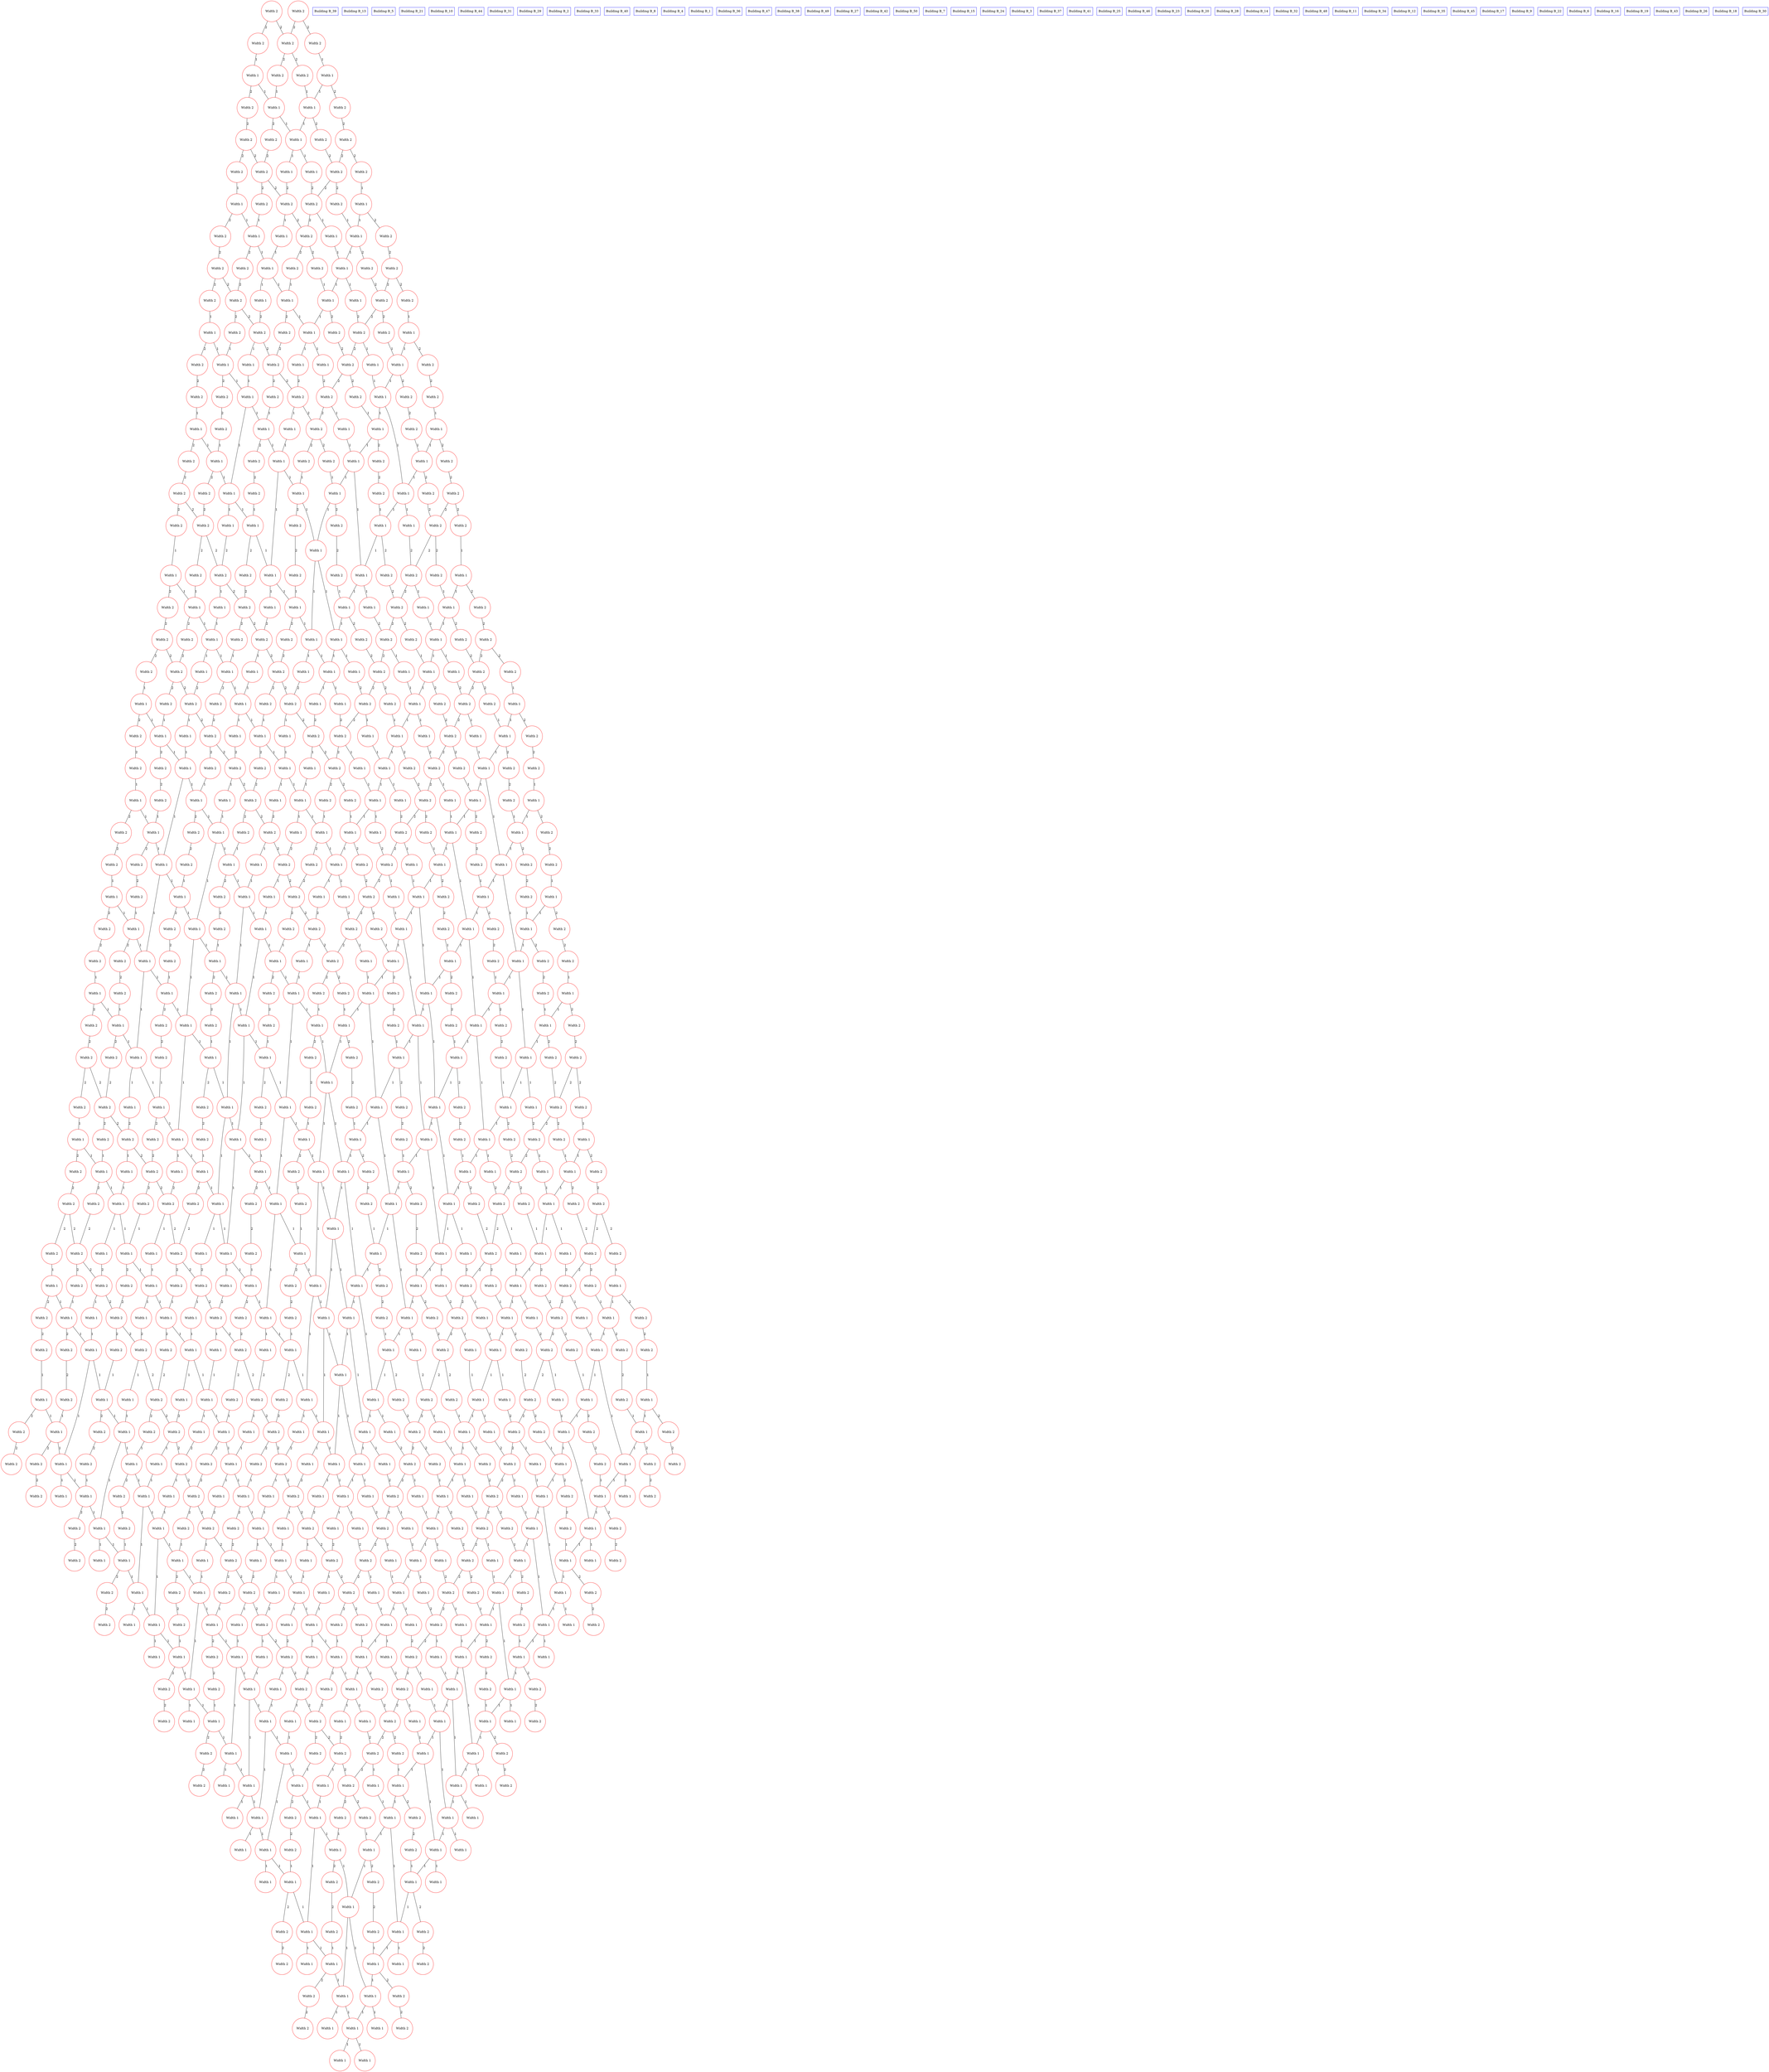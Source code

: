 graph G {
  "R_0_10" -- "R_10_10" [label="2"];
  "R_0_10" -- "R_0_19" [label="2"];
  "R_0_19" -- "R_0_20" [label="1"];
  "R_0_20" -- "R_10_20" [label="1"];
  "R_0_20" -- "R_0_21" [label="2"];
  "R_0_21" -- "R_0_30" [label="2"];
  "R_0_30" -- "R_10_30" [label="2"];
  "R_0_30" -- "R_0_39" [label="2"];
  "R_0_39" -- "R_0_40" [label="1"];
  "R_0_40" -- "R_10_40" [label="1"];
  "R_0_40" -- "R_0_41" [label="2"];
  "R_0_41" -- "R_0_50" [label="2"];
  "R_0_50" -- "R_10_50" [label="2"];
  "R_0_50" -- "R_0_59" [label="2"];
  "R_0_59" -- "R_0_60" [label="1"];
  "R_0_60" -- "R_10_60" [label="1"];
  "R_0_60" -- "R_0_61" [label="2"];
  "R_0_61" -- "R_0_69" [label="2"];
  "R_0_69" -- "R_0_70" [label="1"];
  "R_0_70" -- "R_10_70" [label="1"];
  "R_0_70" -- "R_0_71" [label="2"];
  "R_0_71" -- "R_0_80" [label="2"];
  "R_0_80" -- "R_10_80" [label="2"];
  "R_0_80" -- "R_0_89" [label="2"];
  "R_0_89" -- "R_0_90" [label="1"];
  "R_0_90" -- "R_10_90" [label="1"];
  "R_0_90" -- "R_0_91" [label="2"];
  "R_0_91" -- "R_0_100" [label="2"];
  "R_0_100" -- "R_10_100" [label="2"];
  "R_0_100" -- "R_0_109" [label="2"];
  "R_0_109" -- "R_0_110" [label="1"];
  "R_0_110" -- "R_10_110" [label="1"];
  "R_0_110" -- "R_0_111" [label="2"];
  "R_0_111" -- "R_0_119" [label="2"];
  "R_0_119" -- "R_0_120" [label="1"];
  "R_0_120" -- "R_10_120" [label="1"];
  "R_0_120" -- "R_0_121" [label="2"];
  "R_0_121" -- "R_0_129" [label="2"];
  "R_0_129" -- "R_0_130" [label="1"];
  "R_0_130" -- "R_10_130" [label="1"];
  "R_0_130" -- "R_0_131" [label="2"];
  "R_0_131" -- "R_0_139" [label="2"];
  "R_0_139" -- "R_0_140" [label="1"];
  "R_0_140" -- "R_10_140" [label="1"];
  "R_0_140" -- "R_0_141" [label="2"];
  "R_0_141" -- "R_0_150" [label="2"];
  "R_0_150" -- "R_10_150" [label="2"];
  "R_0_150" -- "R_0_159" [label="2"];
  "R_0_159" -- "R_0_160" [label="1"];
  "R_0_160" -- "R_10_160" [label="1"];
  "R_0_160" -- "R_0_161" [label="2"];
  "R_0_161" -- "R_0_170" [label="2"];
  "R_0_170" -- "R_10_170" [label="2"];
  "R_0_170" -- "R_0_179" [label="2"];
  "R_0_179" -- "R_0_180" [label="1"];
  "R_0_180" -- "R_10_180" [label="1"];
  "R_0_180" -- "R_0_181" [label="2"];
  "R_0_181" -- "R_0_189" [label="2"];
  "R_0_189" -- "R_0_190" [label="1"];
  "R_0_190" -- "R_10_190" [label="1"];
  "R_0_190" -- "R_0_191" [label="2"];
  "R_0_191" -- "R_0_199" [label="2"];
  "R_10_0" -- "R_19_0" [label="2"];
  "R_10_0" -- "R_10_10" [label="2"];
  "R_10_10" -- "R_19_10" [label="2"];
  "R_10_10" -- "R_10_19" [label="2"];
  "R_10_19" -- "R_10_20" [label="1"];
  "R_10_20" -- "R_20_20" [label="1"];
  "R_10_20" -- "R_10_21" [label="2"];
  "R_10_21" -- "R_10_30" [label="2"];
  "R_10_30" -- "R_20_30" [label="2"];
  "R_10_30" -- "R_10_39" [label="2"];
  "R_10_39" -- "R_10_40" [label="1"];
  "R_10_40" -- "R_20_40" [label="1"];
  "R_10_40" -- "R_10_41" [label="2"];
  "R_10_41" -- "R_10_50" [label="2"];
  "R_10_50" -- "R_20_50" [label="2"];
  "R_10_50" -- "R_10_59" [label="2"];
  "R_10_59" -- "R_10_60" [label="1"];
  "R_10_60" -- "R_20_60" [label="1"];
  "R_10_60" -- "R_10_61" [label="2"];
  "R_10_61" -- "R_10_69" [label="2"];
  "R_10_69" -- "R_10_70" [label="1"];
  "R_10_70" -- "R_20_70" [label="1"];
  "R_10_70" -- "R_10_71" [label="2"];
  "R_10_71" -- "R_10_80" [label="2"];
  "R_10_80" -- "R_20_80" [label="2"];
  "R_10_80" -- "R_10_89" [label="2"];
  "R_10_89" -- "R_10_90" [label="1"];
  "R_10_90" -- "R_20_90" [label="1"];
  "R_10_90" -- "R_10_91" [label="2"];
  "R_10_91" -- "R_10_100" [label="2"];
  "R_10_100" -- "R_20_100" [label="2"];
  "R_10_100" -- "R_10_109" [label="2"];
  "R_10_109" -- "R_10_110" [label="1"];
  "R_10_110" -- "R_20_110" [label="1"];
  "R_10_110" -- "R_10_111" [label="2"];
  "R_10_111" -- "R_10_119" [label="2"];
  "R_10_119" -- "R_10_120" [label="1"];
  "R_10_120" -- "R_20_120" [label="1"];
  "R_10_120" -- "R_10_121" [label="2"];
  "R_10_121" -- "R_10_129" [label="2"];
  "R_10_129" -- "R_10_130" [label="1"];
  "R_10_130" -- "R_20_130" [label="1"];
  "R_10_130" -- "R_10_131" [label="2"];
  "R_10_131" -- "R_10_139" [label="2"];
  "R_10_139" -- "R_10_140" [label="1"];
  "R_10_140" -- "R_20_140" [label="1"];
  "R_10_140" -- "R_10_141" [label="2"];
  "R_10_141" -- "R_10_150" [label="2"];
  "R_10_150" -- "R_20_150" [label="2"];
  "R_10_150" -- "R_10_159" [label="2"];
  "R_10_159" -- "R_10_160" [label="1"];
  "R_10_160" -- "R_20_160" [label="1"];
  "R_10_160" -- "R_10_161" [label="2"];
  "R_10_161" -- "R_10_170" [label="2"];
  "R_10_170" -- "R_20_170" [label="2"];
  "R_10_170" -- "R_10_179" [label="2"];
  "R_10_179" -- "R_10_180" [label="1"];
  "R_10_180" -- "R_20_180" [label="1"];
  "R_10_180" -- "R_10_181" [label="2"];
  "R_10_181" -- "R_10_189" [label="2"];
  "R_10_189" -- "R_10_190" [label="1"];
  "R_10_190" -- "R_20_190" [label="1"];
  "R_10_190" -- "R_10_191" [label="2"];
  "R_10_191" -- "R_10_199" [label="2"];
  "R_19_0" -- "R_20_0" [label="1"];
  "R_19_10" -- "R_20_10" [label="1"];
  "R_20_0" -- "R_21_0" [label="2"];
  "R_20_0" -- "R_20_10" [label="1"];
  "R_20_10" -- "R_21_10" [label="2"];
  "R_20_10" -- "R_20_20" [label="1"];
  "R_20_20" -- "R_29_20" [label="1"];
  "R_20_20" -- "R_20_29" [label="1"];
  "R_20_29" -- "R_20_30" [label="2"];
  "R_20_30" -- "R_30_30" [label="2"];
  "R_20_30" -- "R_20_31" [label="1"];
  "R_20_31" -- "R_20_40" [label="1"];
  "R_20_40" -- "R_30_40" [label="1"];
  "R_20_40" -- "R_20_49" [label="1"];
  "R_20_49" -- "R_20_50" [label="2"];
  "R_20_50" -- "R_30_50" [label="2"];
  "R_20_50" -- "R_20_51" [label="1"];
  "R_20_51" -- "R_20_60" [label="1"];
  "R_20_60" -- "R_30_60" [label="1"];
  "R_20_60" -- "R_20_70" [label="1"];
  "R_20_70" -- "R_30_70" [label="1"];
  "R_20_70" -- "R_20_79" [label="1"];
  "R_20_79" -- "R_20_80" [label="2"];
  "R_20_80" -- "R_30_80" [label="2"];
  "R_20_80" -- "R_20_81" [label="1"];
  "R_20_81" -- "R_20_90" [label="1"];
  "R_20_90" -- "R_30_90" [label="1"];
  "R_20_90" -- "R_20_99" [label="1"];
  "R_20_99" -- "R_20_100" [label="2"];
  "R_20_100" -- "R_30_100" [label="2"];
  "R_20_100" -- "R_20_101" [label="1"];
  "R_20_101" -- "R_20_110" [label="1"];
  "R_20_110" -- "R_30_110" [label="1"];
  "R_20_110" -- "R_20_120" [label="1"];
  "R_20_120" -- "R_30_120" [label="1"];
  "R_20_120" -- "R_20_130" [label="1"];
  "R_20_130" -- "R_30_130" [label="1"];
  "R_20_130" -- "R_20_140" [label="1"];
  "R_20_140" -- "R_30_140" [label="1"];
  "R_20_140" -- "R_20_149" [label="1"];
  "R_20_149" -- "R_20_150" [label="2"];
  "R_20_150" -- "R_30_150" [label="2"];
  "R_20_150" -- "R_20_151" [label="1"];
  "R_20_151" -- "R_20_160" [label="1"];
  "R_20_160" -- "R_30_160" [label="1"];
  "R_20_160" -- "R_20_169" [label="1"];
  "R_20_169" -- "R_20_170" [label="2"];
  "R_20_170" -- "R_30_170" [label="2"];
  "R_20_170" -- "R_20_171" [label="1"];
  "R_20_171" -- "R_20_180" [label="1"];
  "R_20_180" -- "R_30_180" [label="1"];
  "R_20_180" -- "R_20_190" [label="1"];
  "R_20_190" -- "R_30_190" [label="1"];
  "R_20_190" -- "R_20_199" [label="1"];
  "R_21_0" -- "R_30_0" [label="2"];
  "R_21_10" -- "R_30_10" [label="2"];
  "R_29_20" -- "R_30_20" [label="2"];
  "R_30_0" -- "R_39_0" [label="2"];
  "R_30_0" -- "R_30_10" [label="2"];
  "R_30_10" -- "R_39_10" [label="2"];
  "R_30_10" -- "R_30_20" [label="2"];
  "R_30_20" -- "R_31_20" [label="1"];
  "R_30_20" -- "R_30_30" [label="2"];
  "R_30_30" -- "R_39_30" [label="2"];
  "R_30_30" -- "R_30_39" [label="2"];
  "R_30_39" -- "R_30_40" [label="1"];
  "R_30_40" -- "R_40_40" [label="1"];
  "R_30_40" -- "R_30_41" [label="2"];
  "R_30_41" -- "R_30_50" [label="2"];
  "R_30_50" -- "R_40_50" [label="2"];
  "R_30_50" -- "R_30_59" [label="2"];
  "R_30_59" -- "R_30_60" [label="1"];
  "R_30_60" -- "R_40_60" [label="1"];
  "R_30_60" -- "R_30_61" [label="2"];
  "R_30_61" -- "R_30_69" [label="2"];
  "R_30_69" -- "R_30_70" [label="1"];
  "R_30_70" -- "R_40_70" [label="1"];
  "R_30_70" -- "R_30_71" [label="2"];
  "R_30_71" -- "R_30_80" [label="2"];
  "R_30_80" -- "R_40_80" [label="2"];
  "R_30_80" -- "R_30_89" [label="2"];
  "R_30_89" -- "R_30_90" [label="1"];
  "R_30_90" -- "R_40_90" [label="1"];
  "R_30_90" -- "R_30_91" [label="2"];
  "R_30_91" -- "R_30_100" [label="2"];
  "R_30_100" -- "R_40_100" [label="2"];
  "R_30_100" -- "R_30_109" [label="2"];
  "R_30_109" -- "R_30_110" [label="1"];
  "R_30_110" -- "R_40_110" [label="1"];
  "R_30_110" -- "R_30_111" [label="2"];
  "R_30_111" -- "R_30_119" [label="2"];
  "R_30_119" -- "R_30_120" [label="1"];
  "R_30_120" -- "R_40_120" [label="1"];
  "R_30_120" -- "R_30_121" [label="2"];
  "R_30_121" -- "R_30_129" [label="2"];
  "R_30_129" -- "R_30_130" [label="1"];
  "R_30_130" -- "R_40_130" [label="1"];
  "R_30_130" -- "R_30_131" [label="2"];
  "R_30_131" -- "R_30_139" [label="2"];
  "R_30_139" -- "R_30_140" [label="1"];
  "R_30_140" -- "R_40_140" [label="1"];
  "R_30_140" -- "R_30_141" [label="2"];
  "R_30_141" -- "R_30_150" [label="2"];
  "R_30_150" -- "R_40_150" [label="2"];
  "R_30_150" -- "R_30_159" [label="2"];
  "R_30_159" -- "R_30_160" [label="1"];
  "R_30_160" -- "R_40_160" [label="1"];
  "R_30_160" -- "R_30_161" [label="2"];
  "R_30_161" -- "R_30_170" [label="2"];
  "R_30_170" -- "R_40_170" [label="2"];
  "R_30_170" -- "R_30_179" [label="2"];
  "R_30_179" -- "R_30_180" [label="1"];
  "R_30_180" -- "R_40_180" [label="1"];
  "R_30_180" -- "R_30_181" [label="2"];
  "R_30_181" -- "R_30_189" [label="2"];
  "R_30_189" -- "R_30_190" [label="1"];
  "R_30_190" -- "R_40_190" [label="1"];
  "R_30_190" -- "R_30_191" [label="2"];
  "R_30_191" -- "R_30_199" [label="2"];
  "R_31_20" -- "R_40_20" [label="1"];
  "R_39_0" -- "R_40_0" [label="1"];
  "R_39_10" -- "R_40_10" [label="1"];
  "R_39_30" -- "R_40_30" [label="1"];
  "R_40_0" -- "R_41_0" [label="2"];
  "R_40_0" -- "R_40_10" [label="1"];
  "R_40_10" -- "R_41_10" [label="2"];
  "R_40_10" -- "R_40_20" [label="1"];
  "R_40_20" -- "R_49_20" [label="1"];
  "R_40_20" -- "R_40_30" [label="1"];
  "R_40_30" -- "R_41_30" [label="2"];
  "R_40_30" -- "R_40_40" [label="1"];
  "R_40_40" -- "R_49_40" [label="1"];
  "R_40_40" -- "R_40_49" [label="1"];
  "R_40_49" -- "R_40_50" [label="2"];
  "R_40_50" -- "R_50_50" [label="2"];
  "R_40_50" -- "R_40_51" [label="1"];
  "R_40_51" -- "R_40_60" [label="1"];
  "R_40_60" -- "R_50_60" [label="1"];
  "R_40_60" -- "R_40_70" [label="1"];
  "R_40_70" -- "R_50_70" [label="1"];
  "R_40_70" -- "R_40_79" [label="1"];
  "R_40_79" -- "R_40_80" [label="2"];
  "R_40_80" -- "R_50_80" [label="2"];
  "R_40_80" -- "R_40_81" [label="1"];
  "R_40_81" -- "R_40_90" [label="1"];
  "R_40_90" -- "R_50_90" [label="1"];
  "R_40_90" -- "R_40_99" [label="1"];
  "R_40_99" -- "R_40_100" [label="2"];
  "R_40_100" -- "R_50_100" [label="2"];
  "R_40_100" -- "R_40_101" [label="1"];
  "R_40_101" -- "R_40_110" [label="1"];
  "R_40_110" -- "R_50_110" [label="1"];
  "R_40_110" -- "R_40_120" [label="1"];
  "R_40_120" -- "R_50_120" [label="1"];
  "R_40_120" -- "R_40_130" [label="1"];
  "R_40_130" -- "R_50_130" [label="1"];
  "R_40_130" -- "R_40_140" [label="1"];
  "R_40_140" -- "R_50_140" [label="1"];
  "R_40_140" -- "R_40_149" [label="1"];
  "R_40_149" -- "R_40_150" [label="2"];
  "R_40_150" -- "R_50_150" [label="2"];
  "R_40_150" -- "R_40_151" [label="1"];
  "R_40_151" -- "R_40_160" [label="1"];
  "R_40_160" -- "R_50_160" [label="1"];
  "R_40_160" -- "R_40_169" [label="1"];
  "R_40_169" -- "R_40_170" [label="2"];
  "R_40_170" -- "R_50_170" [label="2"];
  "R_40_170" -- "R_40_171" [label="1"];
  "R_40_171" -- "R_40_180" [label="1"];
  "R_40_180" -- "R_50_180" [label="1"];
  "R_40_180" -- "R_40_190" [label="1"];
  "R_40_190" -- "R_50_190" [label="1"];
  "R_40_190" -- "R_40_199" [label="1"];
  "R_41_0" -- "R_50_0" [label="2"];
  "R_41_10" -- "R_50_10" [label="2"];
  "R_41_30" -- "R_50_30" [label="2"];
  "R_49_20" -- "R_50_20" [label="2"];
  "R_49_40" -- "R_50_40" [label="2"];
  "R_50_0" -- "R_59_0" [label="2"];
  "R_50_0" -- "R_50_10" [label="2"];
  "R_50_10" -- "R_59_10" [label="2"];
  "R_50_10" -- "R_50_20" [label="2"];
  "R_50_20" -- "R_51_20" [label="1"];
  "R_50_20" -- "R_50_30" [label="2"];
  "R_50_30" -- "R_59_30" [label="2"];
  "R_50_30" -- "R_50_40" [label="2"];
  "R_50_40" -- "R_51_40" [label="1"];
  "R_50_40" -- "R_50_50" [label="2"];
  "R_50_50" -- "R_59_50" [label="2"];
  "R_50_50" -- "R_50_59" [label="2"];
  "R_50_59" -- "R_50_60" [label="1"];
  "R_50_60" -- "R_60_60" [label="1"];
  "R_50_60" -- "R_50_61" [label="2"];
  "R_50_61" -- "R_50_69" [label="2"];
  "R_50_69" -- "R_50_70" [label="1"];
  "R_50_70" -- "R_60_70" [label="1"];
  "R_50_70" -- "R_50_71" [label="2"];
  "R_50_71" -- "R_50_80" [label="2"];
  "R_50_80" -- "R_60_80" [label="2"];
  "R_50_80" -- "R_50_89" [label="2"];
  "R_50_89" -- "R_50_90" [label="1"];
  "R_50_90" -- "R_60_90" [label="1"];
  "R_50_90" -- "R_50_91" [label="2"];
  "R_50_91" -- "R_50_100" [label="2"];
  "R_50_100" -- "R_60_100" [label="2"];
  "R_50_100" -- "R_50_109" [label="2"];
  "R_50_109" -- "R_50_110" [label="1"];
  "R_50_110" -- "R_60_110" [label="1"];
  "R_50_110" -- "R_50_111" [label="2"];
  "R_50_111" -- "R_50_119" [label="2"];
  "R_50_119" -- "R_50_120" [label="1"];
  "R_50_120" -- "R_60_120" [label="1"];
  "R_50_120" -- "R_50_121" [label="2"];
  "R_50_121" -- "R_50_129" [label="2"];
  "R_50_129" -- "R_50_130" [label="1"];
  "R_50_130" -- "R_60_130" [label="1"];
  "R_50_130" -- "R_50_131" [label="2"];
  "R_50_131" -- "R_50_139" [label="2"];
  "R_50_139" -- "R_50_140" [label="1"];
  "R_50_140" -- "R_60_140" [label="1"];
  "R_50_140" -- "R_50_141" [label="2"];
  "R_50_141" -- "R_50_150" [label="2"];
  "R_50_150" -- "R_60_150" [label="2"];
  "R_50_150" -- "R_50_159" [label="2"];
  "R_50_159" -- "R_50_160" [label="1"];
  "R_50_160" -- "R_60_160" [label="1"];
  "R_50_160" -- "R_50_161" [label="2"];
  "R_50_161" -- "R_50_170" [label="2"];
  "R_50_170" -- "R_60_170" [label="2"];
  "R_50_170" -- "R_50_179" [label="2"];
  "R_50_179" -- "R_50_180" [label="1"];
  "R_50_180" -- "R_60_180" [label="1"];
  "R_50_180" -- "R_50_181" [label="2"];
  "R_50_181" -- "R_50_189" [label="2"];
  "R_50_189" -- "R_50_190" [label="1"];
  "R_50_190" -- "R_60_190" [label="1"];
  "R_50_190" -- "R_50_191" [label="2"];
  "R_50_191" -- "R_50_199" [label="2"];
  "R_51_20" -- "R_60_20" [label="1"];
  "R_51_40" -- "R_60_40" [label="1"];
  "R_59_0" -- "R_60_0" [label="1"];
  "R_59_10" -- "R_60_10" [label="1"];
  "R_59_30" -- "R_60_30" [label="1"];
  "R_59_50" -- "R_60_50" [label="1"];
  "R_60_0" -- "R_61_0" [label="2"];
  "R_60_0" -- "R_60_10" [label="1"];
  "R_60_10" -- "R_61_10" [label="2"];
  "R_60_10" -- "R_60_20" [label="1"];
  "R_60_20" -- "R_70_20" [label="1"];
  "R_60_20" -- "R_60_30" [label="1"];
  "R_60_30" -- "R_61_30" [label="2"];
  "R_60_30" -- "R_60_40" [label="1"];
  "R_60_40" -- "R_70_40" [label="1"];
  "R_60_40" -- "R_60_50" [label="1"];
  "R_60_50" -- "R_61_50" [label="2"];
  "R_60_50" -- "R_60_60" [label="1"];
  "R_60_60" -- "R_70_60" [label="1"];
  "R_60_60" -- "R_60_70" [label="1"];
  "R_60_70" -- "R_70_70" [label="1"];
  "R_60_70" -- "R_60_79" [label="1"];
  "R_60_79" -- "R_60_80" [label="2"];
  "R_60_80" -- "R_70_80" [label="2"];
  "R_60_80" -- "R_60_81" [label="1"];
  "R_60_81" -- "R_60_90" [label="1"];
  "R_60_90" -- "R_70_90" [label="1"];
  "R_60_90" -- "R_60_99" [label="1"];
  "R_60_99" -- "R_60_100" [label="2"];
  "R_60_100" -- "R_70_100" [label="2"];
  "R_60_100" -- "R_60_101" [label="1"];
  "R_60_101" -- "R_60_110" [label="1"];
  "R_60_110" -- "R_70_110" [label="1"];
  "R_60_110" -- "R_60_120" [label="1"];
  "R_60_120" -- "R_70_120" [label="1"];
  "R_60_120" -- "R_60_130" [label="1"];
  "R_60_130" -- "R_70_130" [label="1"];
  "R_60_130" -- "R_60_140" [label="1"];
  "R_60_140" -- "R_70_140" [label="1"];
  "R_60_140" -- "R_60_149" [label="1"];
  "R_60_149" -- "R_60_150" [label="2"];
  "R_60_150" -- "R_70_150" [label="2"];
  "R_60_150" -- "R_60_151" [label="1"];
  "R_60_151" -- "R_60_160" [label="1"];
  "R_60_160" -- "R_70_160" [label="1"];
  "R_60_160" -- "R_60_169" [label="1"];
  "R_60_169" -- "R_60_170" [label="2"];
  "R_60_170" -- "R_70_170" [label="2"];
  "R_60_170" -- "R_60_171" [label="1"];
  "R_60_171" -- "R_60_180" [label="1"];
  "R_60_180" -- "R_70_180" [label="1"];
  "R_60_180" -- "R_60_190" [label="1"];
  "R_60_190" -- "R_70_190" [label="1"];
  "R_60_190" -- "R_60_199" [label="1"];
  "R_61_0" -- "R_69_0" [label="2"];
  "R_61_10" -- "R_69_10" [label="2"];
  "R_61_30" -- "R_69_30" [label="2"];
  "R_61_50" -- "R_69_50" [label="2"];
  "R_69_0" -- "R_70_0" [label="1"];
  "R_69_10" -- "R_70_10" [label="1"];
  "R_69_30" -- "R_70_30" [label="1"];
  "R_69_50" -- "R_70_50" [label="1"];
  "R_70_0" -- "R_71_0" [label="2"];
  "R_70_0" -- "R_70_10" [label="1"];
  "R_70_10" -- "R_71_10" [label="2"];
  "R_70_10" -- "R_70_20" [label="1"];
  "R_70_20" -- "R_79_20" [label="1"];
  "R_70_20" -- "R_70_30" [label="1"];
  "R_70_30" -- "R_71_30" [label="2"];
  "R_70_30" -- "R_70_40" [label="1"];
  "R_70_40" -- "R_79_40" [label="1"];
  "R_70_40" -- "R_70_50" [label="1"];
  "R_70_50" -- "R_71_50" [label="2"];
  "R_70_50" -- "R_70_60" [label="1"];
  "R_70_60" -- "R_79_60" [label="1"];
  "R_70_60" -- "R_70_70" [label="1"];
  "R_70_70" -- "R_79_70" [label="1"];
  "R_70_70" -- "R_70_79" [label="1"];
  "R_70_79" -- "R_70_80" [label="2"];
  "R_70_80" -- "R_80_80" [label="2"];
  "R_70_80" -- "R_70_81" [label="1"];
  "R_70_81" -- "R_70_90" [label="1"];
  "R_70_90" -- "R_80_90" [label="1"];
  "R_70_90" -- "R_70_99" [label="1"];
  "R_70_99" -- "R_70_100" [label="2"];
  "R_70_100" -- "R_80_100" [label="2"];
  "R_70_100" -- "R_70_101" [label="1"];
  "R_70_101" -- "R_70_110" [label="1"];
  "R_70_110" -- "R_80_110" [label="1"];
  "R_70_110" -- "R_70_120" [label="1"];
  "R_70_120" -- "R_80_120" [label="1"];
  "R_70_120" -- "R_70_130" [label="1"];
  "R_70_130" -- "R_80_130" [label="1"];
  "R_70_130" -- "R_70_140" [label="1"];
  "R_70_140" -- "R_80_140" [label="1"];
  "R_70_140" -- "R_70_149" [label="1"];
  "R_70_149" -- "R_70_150" [label="2"];
  "R_70_150" -- "R_80_150" [label="2"];
  "R_70_150" -- "R_70_151" [label="1"];
  "R_70_151" -- "R_70_160" [label="1"];
  "R_70_160" -- "R_80_160" [label="1"];
  "R_70_160" -- "R_70_169" [label="1"];
  "R_70_169" -- "R_70_170" [label="2"];
  "R_70_170" -- "R_80_170" [label="2"];
  "R_70_170" -- "R_70_171" [label="1"];
  "R_70_171" -- "R_70_180" [label="1"];
  "R_70_180" -- "R_80_180" [label="1"];
  "R_70_180" -- "R_70_190" [label="1"];
  "R_70_190" -- "R_80_190" [label="1"];
  "R_70_190" -- "R_70_199" [label="1"];
  "R_71_0" -- "R_80_0" [label="2"];
  "R_71_10" -- "R_80_10" [label="2"];
  "R_71_30" -- "R_80_30" [label="2"];
  "R_71_50" -- "R_80_50" [label="2"];
  "R_79_20" -- "R_80_20" [label="2"];
  "R_79_40" -- "R_80_40" [label="2"];
  "R_79_60" -- "R_80_60" [label="2"];
  "R_79_70" -- "R_80_70" [label="2"];
  "R_80_0" -- "R_89_0" [label="2"];
  "R_80_0" -- "R_80_10" [label="2"];
  "R_80_10" -- "R_89_10" [label="2"];
  "R_80_10" -- "R_80_20" [label="2"];
  "R_80_20" -- "R_81_20" [label="1"];
  "R_80_20" -- "R_80_30" [label="2"];
  "R_80_30" -- "R_89_30" [label="2"];
  "R_80_30" -- "R_80_40" [label="2"];
  "R_80_40" -- "R_81_40" [label="1"];
  "R_80_40" -- "R_80_50" [label="2"];
  "R_80_50" -- "R_89_50" [label="2"];
  "R_80_50" -- "R_80_60" [label="2"];
  "R_80_60" -- "R_81_60" [label="1"];
  "R_80_60" -- "R_80_70" [label="2"];
  "R_80_70" -- "R_81_70" [label="1"];
  "R_80_70" -- "R_80_80" [label="2"];
  "R_80_80" -- "R_89_80" [label="2"];
  "R_80_80" -- "R_80_89" [label="2"];
  "R_80_89" -- "R_80_90" [label="1"];
  "R_80_90" -- "R_90_90" [label="1"];
  "R_80_90" -- "R_80_91" [label="2"];
  "R_80_91" -- "R_80_100" [label="2"];
  "R_80_100" -- "R_90_100" [label="2"];
  "R_80_100" -- "R_80_109" [label="2"];
  "R_80_109" -- "R_80_110" [label="1"];
  "R_80_110" -- "R_90_110" [label="1"];
  "R_80_110" -- "R_80_111" [label="2"];
  "R_80_111" -- "R_80_119" [label="2"];
  "R_80_119" -- "R_80_120" [label="1"];
  "R_80_120" -- "R_90_120" [label="1"];
  "R_80_120" -- "R_80_121" [label="2"];
  "R_80_121" -- "R_80_129" [label="2"];
  "R_80_129" -- "R_80_130" [label="1"];
  "R_80_130" -- "R_90_130" [label="1"];
  "R_80_130" -- "R_80_131" [label="2"];
  "R_80_131" -- "R_80_139" [label="2"];
  "R_80_139" -- "R_80_140" [label="1"];
  "R_80_140" -- "R_90_140" [label="1"];
  "R_80_140" -- "R_80_141" [label="2"];
  "R_80_141" -- "R_80_150" [label="2"];
  "R_80_150" -- "R_90_150" [label="2"];
  "R_80_150" -- "R_80_159" [label="2"];
  "R_80_159" -- "R_80_160" [label="1"];
  "R_80_160" -- "R_90_160" [label="1"];
  "R_80_160" -- "R_80_161" [label="2"];
  "R_80_161" -- "R_80_170" [label="2"];
  "R_80_170" -- "R_90_170" [label="2"];
  "R_80_170" -- "R_80_179" [label="2"];
  "R_80_179" -- "R_80_180" [label="1"];
  "R_80_180" -- "R_90_180" [label="1"];
  "R_80_180" -- "R_80_181" [label="2"];
  "R_80_181" -- "R_80_189" [label="2"];
  "R_80_189" -- "R_80_190" [label="1"];
  "R_80_190" -- "R_90_190" [label="1"];
  "R_80_190" -- "R_80_191" [label="2"];
  "R_80_191" -- "R_80_199" [label="2"];
  "R_81_20" -- "R_90_20" [label="1"];
  "R_81_40" -- "R_90_40" [label="1"];
  "R_81_60" -- "R_90_60" [label="1"];
  "R_81_70" -- "R_90_70" [label="1"];
  "R_89_0" -- "R_90_0" [label="1"];
  "R_89_10" -- "R_90_10" [label="1"];
  "R_89_30" -- "R_90_30" [label="1"];
  "R_89_50" -- "R_90_50" [label="1"];
  "R_89_80" -- "R_90_80" [label="1"];
  "R_90_0" -- "R_91_0" [label="2"];
  "R_90_0" -- "R_90_10" [label="1"];
  "R_90_10" -- "R_91_10" [label="2"];
  "R_90_10" -- "R_90_20" [label="1"];
  "R_90_20" -- "R_99_20" [label="1"];
  "R_90_20" -- "R_90_30" [label="1"];
  "R_90_30" -- "R_91_30" [label="2"];
  "R_90_30" -- "R_90_40" [label="1"];
  "R_90_40" -- "R_99_40" [label="1"];
  "R_90_40" -- "R_90_50" [label="1"];
  "R_90_50" -- "R_91_50" [label="2"];
  "R_90_50" -- "R_90_60" [label="1"];
  "R_90_60" -- "R_99_60" [label="1"];
  "R_90_60" -- "R_90_70" [label="1"];
  "R_90_70" -- "R_99_70" [label="1"];
  "R_90_70" -- "R_90_80" [label="1"];
  "R_90_80" -- "R_91_80" [label="2"];
  "R_90_80" -- "R_90_90" [label="1"];
  "R_90_90" -- "R_99_90" [label="1"];
  "R_90_90" -- "R_90_99" [label="1"];
  "R_90_99" -- "R_90_100" [label="2"];
  "R_90_100" -- "R_100_100" [label="2"];
  "R_90_100" -- "R_90_101" [label="1"];
  "R_90_101" -- "R_90_110" [label="1"];
  "R_90_110" -- "R_100_110" [label="1"];
  "R_90_110" -- "R_90_120" [label="1"];
  "R_90_120" -- "R_100_120" [label="1"];
  "R_90_120" -- "R_90_130" [label="1"];
  "R_90_130" -- "R_100_130" [label="1"];
  "R_90_130" -- "R_90_140" [label="1"];
  "R_90_140" -- "R_100_140" [label="1"];
  "R_90_140" -- "R_90_149" [label="1"];
  "R_90_149" -- "R_90_150" [label="2"];
  "R_90_150" -- "R_100_150" [label="2"];
  "R_90_150" -- "R_90_151" [label="1"];
  "R_90_151" -- "R_90_160" [label="1"];
  "R_90_160" -- "R_100_160" [label="1"];
  "R_90_160" -- "R_90_169" [label="1"];
  "R_90_169" -- "R_90_170" [label="2"];
  "R_90_170" -- "R_100_170" [label="2"];
  "R_90_170" -- "R_90_171" [label="1"];
  "R_90_171" -- "R_90_180" [label="1"];
  "R_90_180" -- "R_100_180" [label="1"];
  "R_90_180" -- "R_90_190" [label="1"];
  "R_90_190" -- "R_100_190" [label="1"];
  "R_90_190" -- "R_90_199" [label="1"];
  "R_91_0" -- "R_100_0" [label="2"];
  "R_91_10" -- "R_100_10" [label="2"];
  "R_91_30" -- "R_100_30" [label="2"];
  "R_91_50" -- "R_100_50" [label="2"];
  "R_91_80" -- "R_100_80" [label="2"];
  "R_99_20" -- "R_100_20" [label="2"];
  "R_99_40" -- "R_100_40" [label="2"];
  "R_99_60" -- "R_100_60" [label="2"];
  "R_99_70" -- "R_100_70" [label="2"];
  "R_99_90" -- "R_100_90" [label="2"];
  "R_100_0" -- "R_109_0" [label="2"];
  "R_100_0" -- "R_100_10" [label="2"];
  "R_100_10" -- "R_109_10" [label="2"];
  "R_100_10" -- "R_100_20" [label="2"];
  "R_100_20" -- "R_101_20" [label="1"];
  "R_100_20" -- "R_100_30" [label="2"];
  "R_100_30" -- "R_109_30" [label="2"];
  "R_100_30" -- "R_100_40" [label="2"];
  "R_100_40" -- "R_101_40" [label="1"];
  "R_100_40" -- "R_100_50" [label="2"];
  "R_100_50" -- "R_109_50" [label="2"];
  "R_100_50" -- "R_100_60" [label="2"];
  "R_100_60" -- "R_101_60" [label="1"];
  "R_100_60" -- "R_100_70" [label="2"];
  "R_100_70" -- "R_101_70" [label="1"];
  "R_100_70" -- "R_100_80" [label="2"];
  "R_100_80" -- "R_109_80" [label="2"];
  "R_100_80" -- "R_100_90" [label="2"];
  "R_100_90" -- "R_101_90" [label="1"];
  "R_100_90" -- "R_100_100" [label="2"];
  "R_100_100" -- "R_109_100" [label="2"];
  "R_100_100" -- "R_100_109" [label="2"];
  "R_100_109" -- "R_100_110" [label="1"];
  "R_100_110" -- "R_110_110" [label="1"];
  "R_100_110" -- "R_100_111" [label="2"];
  "R_100_111" -- "R_100_119" [label="2"];
  "R_100_119" -- "R_100_120" [label="1"];
  "R_100_120" -- "R_110_120" [label="1"];
  "R_100_120" -- "R_100_121" [label="2"];
  "R_100_121" -- "R_100_129" [label="2"];
  "R_100_129" -- "R_100_130" [label="1"];
  "R_100_130" -- "R_110_130" [label="1"];
  "R_100_130" -- "R_100_131" [label="2"];
  "R_100_131" -- "R_100_139" [label="2"];
  "R_100_139" -- "R_100_140" [label="1"];
  "R_100_140" -- "R_110_140" [label="1"];
  "R_100_140" -- "R_100_141" [label="2"];
  "R_100_141" -- "R_100_150" [label="2"];
  "R_100_150" -- "R_110_150" [label="2"];
  "R_100_150" -- "R_100_159" [label="2"];
  "R_100_159" -- "R_100_160" [label="1"];
  "R_100_160" -- "R_110_160" [label="1"];
  "R_100_160" -- "R_100_161" [label="2"];
  "R_100_161" -- "R_100_170" [label="2"];
  "R_100_170" -- "R_110_170" [label="2"];
  "R_100_170" -- "R_100_179" [label="2"];
  "R_100_179" -- "R_100_180" [label="1"];
  "R_100_180" -- "R_110_180" [label="1"];
  "R_100_180" -- "R_100_181" [label="2"];
  "R_100_181" -- "R_100_189" [label="2"];
  "R_100_189" -- "R_100_190" [label="1"];
  "R_100_190" -- "R_110_190" [label="1"];
  "R_100_190" -- "R_100_191" [label="2"];
  "R_100_191" -- "R_100_199" [label="2"];
  "R_101_20" -- "R_110_20" [label="1"];
  "R_101_40" -- "R_110_40" [label="1"];
  "R_101_60" -- "R_110_60" [label="1"];
  "R_101_70" -- "R_110_70" [label="1"];
  "R_101_90" -- "R_110_90" [label="1"];
  "R_109_0" -- "R_110_0" [label="1"];
  "R_109_10" -- "R_110_10" [label="1"];
  "R_109_30" -- "R_110_30" [label="1"];
  "R_109_50" -- "R_110_50" [label="1"];
  "R_109_80" -- "R_110_80" [label="1"];
  "R_109_100" -- "R_110_100" [label="1"];
  "R_110_0" -- "R_111_0" [label="2"];
  "R_110_0" -- "R_110_10" [label="1"];
  "R_110_10" -- "R_111_10" [label="2"];
  "R_110_10" -- "R_110_20" [label="1"];
  "R_110_20" -- "R_120_20" [label="1"];
  "R_110_20" -- "R_110_30" [label="1"];
  "R_110_30" -- "R_111_30" [label="2"];
  "R_110_30" -- "R_110_40" [label="1"];
  "R_110_40" -- "R_120_40" [label="1"];
  "R_110_40" -- "R_110_50" [label="1"];
  "R_110_50" -- "R_111_50" [label="2"];
  "R_110_50" -- "R_110_60" [label="1"];
  "R_110_60" -- "R_120_60" [label="1"];
  "R_110_60" -- "R_110_70" [label="1"];
  "R_110_70" -- "R_120_70" [label="1"];
  "R_110_70" -- "R_110_80" [label="1"];
  "R_110_80" -- "R_111_80" [label="2"];
  "R_110_80" -- "R_110_90" [label="1"];
  "R_110_90" -- "R_120_90" [label="1"];
  "R_110_90" -- "R_110_100" [label="1"];
  "R_110_100" -- "R_111_100" [label="2"];
  "R_110_100" -- "R_110_110" [label="1"];
  "R_110_110" -- "R_120_110" [label="1"];
  "R_110_110" -- "R_110_120" [label="1"];
  "R_110_120" -- "R_120_120" [label="1"];
  "R_110_120" -- "R_110_130" [label="1"];
  "R_110_130" -- "R_120_130" [label="1"];
  "R_110_130" -- "R_110_140" [label="1"];
  "R_110_140" -- "R_120_140" [label="1"];
  "R_110_140" -- "R_110_149" [label="1"];
  "R_110_149" -- "R_110_150" [label="2"];
  "R_110_150" -- "R_120_150" [label="2"];
  "R_110_150" -- "R_110_151" [label="1"];
  "R_110_151" -- "R_110_160" [label="1"];
  "R_110_160" -- "R_120_160" [label="1"];
  "R_110_160" -- "R_110_169" [label="1"];
  "R_110_169" -- "R_110_170" [label="2"];
  "R_110_170" -- "R_120_170" [label="2"];
  "R_110_170" -- "R_110_171" [label="1"];
  "R_110_171" -- "R_110_180" [label="1"];
  "R_110_180" -- "R_120_180" [label="1"];
  "R_110_180" -- "R_110_190" [label="1"];
  "R_110_190" -- "R_120_190" [label="1"];
  "R_110_190" -- "R_110_199" [label="1"];
  "R_111_0" -- "R_119_0" [label="2"];
  "R_111_10" -- "R_119_10" [label="2"];
  "R_111_30" -- "R_119_30" [label="2"];
  "R_111_50" -- "R_119_50" [label="2"];
  "R_111_80" -- "R_119_80" [label="2"];
  "R_111_100" -- "R_119_100" [label="2"];
  "R_119_0" -- "R_120_0" [label="1"];
  "R_119_10" -- "R_120_10" [label="1"];
  "R_119_30" -- "R_120_30" [label="1"];
  "R_119_50" -- "R_120_50" [label="1"];
  "R_119_80" -- "R_120_80" [label="1"];
  "R_119_100" -- "R_120_100" [label="1"];
  "R_120_0" -- "R_121_0" [label="2"];
  "R_120_0" -- "R_120_10" [label="1"];
  "R_120_10" -- "R_121_10" [label="2"];
  "R_120_10" -- "R_120_20" [label="1"];
  "R_120_20" -- "R_130_20" [label="1"];
  "R_120_20" -- "R_120_30" [label="1"];
  "R_120_30" -- "R_121_30" [label="2"];
  "R_120_30" -- "R_120_40" [label="1"];
  "R_120_40" -- "R_130_40" [label="1"];
  "R_120_40" -- "R_120_50" [label="1"];
  "R_120_50" -- "R_121_50" [label="2"];
  "R_120_50" -- "R_120_60" [label="1"];
  "R_120_60" -- "R_130_60" [label="1"];
  "R_120_60" -- "R_120_70" [label="1"];
  "R_120_70" -- "R_130_70" [label="1"];
  "R_120_70" -- "R_120_80" [label="1"];
  "R_120_80" -- "R_121_80" [label="2"];
  "R_120_80" -- "R_120_90" [label="1"];
  "R_120_90" -- "R_130_90" [label="1"];
  "R_120_90" -- "R_120_100" [label="1"];
  "R_120_100" -- "R_121_100" [label="2"];
  "R_120_100" -- "R_120_110" [label="1"];
  "R_120_110" -- "R_130_110" [label="1"];
  "R_120_110" -- "R_120_120" [label="1"];
  "R_120_120" -- "R_130_120" [label="1"];
  "R_120_120" -- "R_120_130" [label="1"];
  "R_120_130" -- "R_130_130" [label="1"];
  "R_120_130" -- "R_120_140" [label="1"];
  "R_120_140" -- "R_130_140" [label="1"];
  "R_120_140" -- "R_120_149" [label="1"];
  "R_120_149" -- "R_120_150" [label="2"];
  "R_120_150" -- "R_130_150" [label="2"];
  "R_120_150" -- "R_120_151" [label="1"];
  "R_120_151" -- "R_120_160" [label="1"];
  "R_120_160" -- "R_130_160" [label="1"];
  "R_120_160" -- "R_120_169" [label="1"];
  "R_120_169" -- "R_120_170" [label="2"];
  "R_120_170" -- "R_130_170" [label="2"];
  "R_120_170" -- "R_120_171" [label="1"];
  "R_120_171" -- "R_120_180" [label="1"];
  "R_120_180" -- "R_130_180" [label="1"];
  "R_120_180" -- "R_120_190" [label="1"];
  "R_120_190" -- "R_130_190" [label="1"];
  "R_120_190" -- "R_120_199" [label="1"];
  "R_121_0" -- "R_129_0" [label="2"];
  "R_121_10" -- "R_129_10" [label="2"];
  "R_121_30" -- "R_129_30" [label="2"];
  "R_121_50" -- "R_129_50" [label="2"];
  "R_121_80" -- "R_129_80" [label="2"];
  "R_121_100" -- "R_129_100" [label="2"];
  "R_129_0" -- "R_130_0" [label="1"];
  "R_129_10" -- "R_130_10" [label="1"];
  "R_129_30" -- "R_130_30" [label="1"];
  "R_129_50" -- "R_130_50" [label="1"];
  "R_129_80" -- "R_130_80" [label="1"];
  "R_129_100" -- "R_130_100" [label="1"];
  "R_130_0" -- "R_131_0" [label="2"];
  "R_130_0" -- "R_130_10" [label="1"];
  "R_130_10" -- "R_131_10" [label="2"];
  "R_130_10" -- "R_130_20" [label="1"];
  "R_130_20" -- "R_140_20" [label="1"];
  "R_130_20" -- "R_130_30" [label="1"];
  "R_130_30" -- "R_131_30" [label="2"];
  "R_130_30" -- "R_130_40" [label="1"];
  "R_130_40" -- "R_140_40" [label="1"];
  "R_130_40" -- "R_130_50" [label="1"];
  "R_130_50" -- "R_131_50" [label="2"];
  "R_130_50" -- "R_130_60" [label="1"];
  "R_130_60" -- "R_140_60" [label="1"];
  "R_130_60" -- "R_130_70" [label="1"];
  "R_130_70" -- "R_140_70" [label="1"];
  "R_130_70" -- "R_130_80" [label="1"];
  "R_130_80" -- "R_131_80" [label="2"];
  "R_130_80" -- "R_130_90" [label="1"];
  "R_130_90" -- "R_140_90" [label="1"];
  "R_130_90" -- "R_130_100" [label="1"];
  "R_130_100" -- "R_131_100" [label="2"];
  "R_130_100" -- "R_130_110" [label="1"];
  "R_130_110" -- "R_140_110" [label="1"];
  "R_130_110" -- "R_130_120" [label="1"];
  "R_130_120" -- "R_140_120" [label="1"];
  "R_130_120" -- "R_130_130" [label="1"];
  "R_130_130" -- "R_140_130" [label="1"];
  "R_130_130" -- "R_130_140" [label="1"];
  "R_130_140" -- "R_140_140" [label="1"];
  "R_130_140" -- "R_130_149" [label="1"];
  "R_130_149" -- "R_130_150" [label="2"];
  "R_130_150" -- "R_140_150" [label="2"];
  "R_130_150" -- "R_130_151" [label="1"];
  "R_130_151" -- "R_130_160" [label="1"];
  "R_130_160" -- "R_140_160" [label="1"];
  "R_130_160" -- "R_130_169" [label="1"];
  "R_130_169" -- "R_130_170" [label="2"];
  "R_130_170" -- "R_140_170" [label="2"];
  "R_130_170" -- "R_130_171" [label="1"];
  "R_130_171" -- "R_130_180" [label="1"];
  "R_130_180" -- "R_140_180" [label="1"];
  "R_130_180" -- "R_130_190" [label="1"];
  "R_130_190" -- "R_140_190" [label="1"];
  "R_130_190" -- "R_130_199" [label="1"];
  "R_131_0" -- "R_139_0" [label="2"];
  "R_131_10" -- "R_139_10" [label="2"];
  "R_131_30" -- "R_139_30" [label="2"];
  "R_131_50" -- "R_139_50" [label="2"];
  "R_131_80" -- "R_139_80" [label="2"];
  "R_131_100" -- "R_139_100" [label="2"];
  "R_139_0" -- "R_140_0" [label="1"];
  "R_139_10" -- "R_140_10" [label="1"];
  "R_139_30" -- "R_140_30" [label="1"];
  "R_139_50" -- "R_140_50" [label="1"];
  "R_139_80" -- "R_140_80" [label="1"];
  "R_139_100" -- "R_140_100" [label="1"];
  "R_140_0" -- "R_141_0" [label="2"];
  "R_140_0" -- "R_140_10" [label="1"];
  "R_140_10" -- "R_141_10" [label="2"];
  "R_140_10" -- "R_140_20" [label="1"];
  "R_140_20" -- "R_149_20" [label="1"];
  "R_140_20" -- "R_140_30" [label="1"];
  "R_140_30" -- "R_141_30" [label="2"];
  "R_140_30" -- "R_140_40" [label="1"];
  "R_140_40" -- "R_149_40" [label="1"];
  "R_140_40" -- "R_140_50" [label="1"];
  "R_140_50" -- "R_141_50" [label="2"];
  "R_140_50" -- "R_140_60" [label="1"];
  "R_140_60" -- "R_149_60" [label="1"];
  "R_140_60" -- "R_140_70" [label="1"];
  "R_140_70" -- "R_149_70" [label="1"];
  "R_140_70" -- "R_140_80" [label="1"];
  "R_140_80" -- "R_141_80" [label="2"];
  "R_140_80" -- "R_140_90" [label="1"];
  "R_140_90" -- "R_149_90" [label="1"];
  "R_140_90" -- "R_140_100" [label="1"];
  "R_140_100" -- "R_141_100" [label="2"];
  "R_140_100" -- "R_140_110" [label="1"];
  "R_140_110" -- "R_149_110" [label="1"];
  "R_140_110" -- "R_140_120" [label="1"];
  "R_140_120" -- "R_149_120" [label="1"];
  "R_140_120" -- "R_140_130" [label="1"];
  "R_140_130" -- "R_149_130" [label="1"];
  "R_140_130" -- "R_140_140" [label="1"];
  "R_140_140" -- "R_149_140" [label="1"];
  "R_140_140" -- "R_140_149" [label="1"];
  "R_140_149" -- "R_140_150" [label="2"];
  "R_140_150" -- "R_150_150" [label="2"];
  "R_140_150" -- "R_140_151" [label="1"];
  "R_140_151" -- "R_140_160" [label="1"];
  "R_140_160" -- "R_150_160" [label="1"];
  "R_140_160" -- "R_140_169" [label="1"];
  "R_140_169" -- "R_140_170" [label="2"];
  "R_140_170" -- "R_150_170" [label="2"];
  "R_140_170" -- "R_140_171" [label="1"];
  "R_140_171" -- "R_140_180" [label="1"];
  "R_140_180" -- "R_150_180" [label="1"];
  "R_140_180" -- "R_140_190" [label="1"];
  "R_140_190" -- "R_150_190" [label="1"];
  "R_140_190" -- "R_140_199" [label="1"];
  "R_141_0" -- "R_150_0" [label="2"];
  "R_141_10" -- "R_150_10" [label="2"];
  "R_141_30" -- "R_150_30" [label="2"];
  "R_141_50" -- "R_150_50" [label="2"];
  "R_141_80" -- "R_150_80" [label="2"];
  "R_141_100" -- "R_150_100" [label="2"];
  "R_149_20" -- "R_150_20" [label="2"];
  "R_149_40" -- "R_150_40" [label="2"];
  "R_149_60" -- "R_150_60" [label="2"];
  "R_149_70" -- "R_150_70" [label="2"];
  "R_149_90" -- "R_150_90" [label="2"];
  "R_149_110" -- "R_150_110" [label="2"];
  "R_149_120" -- "R_150_120" [label="2"];
  "R_149_130" -- "R_150_130" [label="2"];
  "R_149_140" -- "R_150_140" [label="2"];
  "R_150_0" -- "R_159_0" [label="2"];
  "R_150_0" -- "R_150_10" [label="2"];
  "R_150_10" -- "R_159_10" [label="2"];
  "R_150_10" -- "R_150_20" [label="2"];
  "R_150_20" -- "R_151_20" [label="1"];
  "R_150_20" -- "R_150_30" [label="2"];
  "R_150_30" -- "R_159_30" [label="2"];
  "R_150_30" -- "R_150_40" [label="2"];
  "R_150_40" -- "R_151_40" [label="1"];
  "R_150_40" -- "R_150_50" [label="2"];
  "R_150_50" -- "R_159_50" [label="2"];
  "R_150_50" -- "R_150_60" [label="2"];
  "R_150_60" -- "R_151_60" [label="1"];
  "R_150_60" -- "R_150_70" [label="2"];
  "R_150_70" -- "R_151_70" [label="1"];
  "R_150_70" -- "R_150_80" [label="2"];
  "R_150_80" -- "R_159_80" [label="2"];
  "R_150_80" -- "R_150_90" [label="2"];
  "R_150_90" -- "R_151_90" [label="1"];
  "R_150_90" -- "R_150_100" [label="2"];
  "R_150_100" -- "R_159_100" [label="2"];
  "R_150_100" -- "R_150_110" [label="2"];
  "R_150_110" -- "R_151_110" [label="1"];
  "R_150_110" -- "R_150_120" [label="2"];
  "R_150_120" -- "R_151_120" [label="1"];
  "R_150_120" -- "R_150_130" [label="2"];
  "R_150_130" -- "R_151_130" [label="1"];
  "R_150_130" -- "R_150_140" [label="2"];
  "R_150_140" -- "R_151_140" [label="1"];
  "R_150_140" -- "R_150_150" [label="2"];
  "R_150_150" -- "R_159_150" [label="2"];
  "R_150_150" -- "R_150_159" [label="2"];
  "R_150_159" -- "R_150_160" [label="1"];
  "R_150_160" -- "R_160_160" [label="1"];
  "R_150_160" -- "R_150_161" [label="2"];
  "R_150_161" -- "R_150_170" [label="2"];
  "R_150_170" -- "R_160_170" [label="2"];
  "R_150_170" -- "R_150_179" [label="2"];
  "R_150_179" -- "R_150_180" [label="1"];
  "R_150_180" -- "R_160_180" [label="1"];
  "R_150_180" -- "R_150_181" [label="2"];
  "R_150_181" -- "R_150_189" [label="2"];
  "R_150_189" -- "R_150_190" [label="1"];
  "R_150_190" -- "R_160_190" [label="1"];
  "R_150_190" -- "R_150_191" [label="2"];
  "R_150_191" -- "R_150_199" [label="2"];
  "R_151_20" -- "R_160_20" [label="1"];
  "R_151_40" -- "R_160_40" [label="1"];
  "R_151_60" -- "R_160_60" [label="1"];
  "R_151_70" -- "R_160_70" [label="1"];
  "R_151_90" -- "R_160_90" [label="1"];
  "R_151_110" -- "R_160_110" [label="1"];
  "R_151_120" -- "R_160_120" [label="1"];
  "R_151_130" -- "R_160_130" [label="1"];
  "R_151_140" -- "R_160_140" [label="1"];
  "R_159_0" -- "R_160_0" [label="1"];
  "R_159_10" -- "R_160_10" [label="1"];
  "R_159_30" -- "R_160_30" [label="1"];
  "R_159_50" -- "R_160_50" [label="1"];
  "R_159_80" -- "R_160_80" [label="1"];
  "R_159_100" -- "R_160_100" [label="1"];
  "R_159_150" -- "R_160_150" [label="1"];
  "R_160_0" -- "R_161_0" [label="2"];
  "R_160_0" -- "R_160_10" [label="1"];
  "R_160_10" -- "R_161_10" [label="2"];
  "R_160_10" -- "R_160_20" [label="1"];
  "R_160_20" -- "R_169_20" [label="1"];
  "R_160_20" -- "R_160_30" [label="1"];
  "R_160_30" -- "R_161_30" [label="2"];
  "R_160_30" -- "R_160_40" [label="1"];
  "R_160_40" -- "R_169_40" [label="1"];
  "R_160_40" -- "R_160_50" [label="1"];
  "R_160_50" -- "R_161_50" [label="2"];
  "R_160_50" -- "R_160_60" [label="1"];
  "R_160_60" -- "R_169_60" [label="1"];
  "R_160_60" -- "R_160_70" [label="1"];
  "R_160_70" -- "R_169_70" [label="1"];
  "R_160_70" -- "R_160_80" [label="1"];
  "R_160_80" -- "R_161_80" [label="2"];
  "R_160_80" -- "R_160_90" [label="1"];
  "R_160_90" -- "R_169_90" [label="1"];
  "R_160_90" -- "R_160_100" [label="1"];
  "R_160_100" -- "R_161_100" [label="2"];
  "R_160_100" -- "R_160_110" [label="1"];
  "R_160_110" -- "R_169_110" [label="1"];
  "R_160_110" -- "R_160_120" [label="1"];
  "R_160_120" -- "R_169_120" [label="1"];
  "R_160_120" -- "R_160_130" [label="1"];
  "R_160_130" -- "R_169_130" [label="1"];
  "R_160_130" -- "R_160_140" [label="1"];
  "R_160_140" -- "R_169_140" [label="1"];
  "R_160_140" -- "R_160_150" [label="1"];
  "R_160_150" -- "R_161_150" [label="2"];
  "R_160_150" -- "R_160_160" [label="1"];
  "R_160_160" -- "R_169_160" [label="1"];
  "R_160_160" -- "R_160_169" [label="1"];
  "R_160_169" -- "R_160_170" [label="2"];
  "R_160_170" -- "R_170_170" [label="2"];
  "R_160_170" -- "R_160_171" [label="1"];
  "R_160_171" -- "R_160_180" [label="1"];
  "R_160_180" -- "R_170_180" [label="1"];
  "R_160_180" -- "R_160_190" [label="1"];
  "R_160_190" -- "R_170_190" [label="1"];
  "R_160_190" -- "R_160_199" [label="1"];
  "R_161_0" -- "R_170_0" [label="2"];
  "R_161_10" -- "R_170_10" [label="2"];
  "R_161_30" -- "R_170_30" [label="2"];
  "R_161_50" -- "R_170_50" [label="2"];
  "R_161_80" -- "R_170_80" [label="2"];
  "R_161_100" -- "R_170_100" [label="2"];
  "R_161_150" -- "R_170_150" [label="2"];
  "R_169_20" -- "R_170_20" [label="2"];
  "R_169_40" -- "R_170_40" [label="2"];
  "R_169_60" -- "R_170_60" [label="2"];
  "R_169_70" -- "R_170_70" [label="2"];
  "R_169_90" -- "R_170_90" [label="2"];
  "R_169_110" -- "R_170_110" [label="2"];
  "R_169_120" -- "R_170_120" [label="2"];
  "R_169_130" -- "R_170_130" [label="2"];
  "R_169_140" -- "R_170_140" [label="2"];
  "R_169_160" -- "R_170_160" [label="2"];
  "R_170_0" -- "R_179_0" [label="2"];
  "R_170_0" -- "R_170_10" [label="2"];
  "R_170_10" -- "R_179_10" [label="2"];
  "R_170_10" -- "R_170_20" [label="2"];
  "R_170_20" -- "R_171_20" [label="1"];
  "R_170_20" -- "R_170_30" [label="2"];
  "R_170_30" -- "R_179_30" [label="2"];
  "R_170_30" -- "R_170_40" [label="2"];
  "R_170_40" -- "R_171_40" [label="1"];
  "R_170_40" -- "R_170_50" [label="2"];
  "R_170_50" -- "R_179_50" [label="2"];
  "R_170_50" -- "R_170_60" [label="2"];
  "R_170_60" -- "R_171_60" [label="1"];
  "R_170_60" -- "R_170_70" [label="2"];
  "R_170_70" -- "R_171_70" [label="1"];
  "R_170_70" -- "R_170_80" [label="2"];
  "R_170_80" -- "R_179_80" [label="2"];
  "R_170_80" -- "R_170_90" [label="2"];
  "R_170_90" -- "R_171_90" [label="1"];
  "R_170_90" -- "R_170_100" [label="2"];
  "R_170_100" -- "R_179_100" [label="2"];
  "R_170_100" -- "R_170_110" [label="2"];
  "R_170_110" -- "R_171_110" [label="1"];
  "R_170_110" -- "R_170_120" [label="2"];
  "R_170_120" -- "R_171_120" [label="1"];
  "R_170_120" -- "R_170_130" [label="2"];
  "R_170_130" -- "R_171_130" [label="1"];
  "R_170_130" -- "R_170_140" [label="2"];
  "R_170_140" -- "R_171_140" [label="1"];
  "R_170_140" -- "R_170_150" [label="2"];
  "R_170_150" -- "R_179_150" [label="2"];
  "R_170_150" -- "R_170_160" [label="2"];
  "R_170_160" -- "R_171_160" [label="1"];
  "R_170_160" -- "R_170_170" [label="2"];
  "R_170_170" -- "R_179_170" [label="2"];
  "R_170_170" -- "R_170_179" [label="2"];
  "R_170_179" -- "R_170_180" [label="1"];
  "R_170_180" -- "R_180_180" [label="1"];
  "R_170_180" -- "R_170_181" [label="2"];
  "R_170_181" -- "R_170_189" [label="2"];
  "R_170_189" -- "R_170_190" [label="1"];
  "R_170_190" -- "R_180_190" [label="1"];
  "R_170_190" -- "R_170_191" [label="2"];
  "R_170_191" -- "R_170_199" [label="2"];
  "R_171_20" -- "R_180_20" [label="1"];
  "R_171_40" -- "R_180_40" [label="1"];
  "R_171_60" -- "R_180_60" [label="1"];
  "R_171_70" -- "R_180_70" [label="1"];
  "R_171_90" -- "R_180_90" [label="1"];
  "R_171_110" -- "R_180_110" [label="1"];
  "R_171_120" -- "R_180_120" [label="1"];
  "R_171_130" -- "R_180_130" [label="1"];
  "R_171_140" -- "R_180_140" [label="1"];
  "R_171_160" -- "R_180_160" [label="1"];
  "R_179_0" -- "R_180_0" [label="1"];
  "R_179_10" -- "R_180_10" [label="1"];
  "R_179_30" -- "R_180_30" [label="1"];
  "R_179_50" -- "R_180_50" [label="1"];
  "R_179_80" -- "R_180_80" [label="1"];
  "R_179_100" -- "R_180_100" [label="1"];
  "R_179_150" -- "R_180_150" [label="1"];
  "R_179_170" -- "R_180_170" [label="1"];
  "R_180_0" -- "R_181_0" [label="2"];
  "R_180_0" -- "R_180_10" [label="1"];
  "R_180_10" -- "R_181_10" [label="2"];
  "R_180_10" -- "R_180_20" [label="1"];
  "R_180_20" -- "R_190_20" [label="1"];
  "R_180_20" -- "R_180_30" [label="1"];
  "R_180_30" -- "R_181_30" [label="2"];
  "R_180_30" -- "R_180_40" [label="1"];
  "R_180_40" -- "R_190_40" [label="1"];
  "R_180_40" -- "R_180_50" [label="1"];
  "R_180_50" -- "R_181_50" [label="2"];
  "R_180_50" -- "R_180_60" [label="1"];
  "R_180_60" -- "R_190_60" [label="1"];
  "R_180_60" -- "R_180_70" [label="1"];
  "R_180_70" -- "R_190_70" [label="1"];
  "R_180_70" -- "R_180_80" [label="1"];
  "R_180_80" -- "R_181_80" [label="2"];
  "R_180_80" -- "R_180_90" [label="1"];
  "R_180_90" -- "R_190_90" [label="1"];
  "R_180_90" -- "R_180_100" [label="1"];
  "R_180_100" -- "R_181_100" [label="2"];
  "R_180_100" -- "R_180_110" [label="1"];
  "R_180_110" -- "R_190_110" [label="1"];
  "R_180_110" -- "R_180_120" [label="1"];
  "R_180_120" -- "R_190_120" [label="1"];
  "R_180_120" -- "R_180_130" [label="1"];
  "R_180_130" -- "R_190_130" [label="1"];
  "R_180_130" -- "R_180_140" [label="1"];
  "R_180_140" -- "R_190_140" [label="1"];
  "R_180_140" -- "R_180_150" [label="1"];
  "R_180_150" -- "R_181_150" [label="2"];
  "R_180_150" -- "R_180_160" [label="1"];
  "R_180_160" -- "R_190_160" [label="1"];
  "R_180_160" -- "R_180_170" [label="1"];
  "R_180_170" -- "R_181_170" [label="2"];
  "R_180_170" -- "R_180_180" [label="1"];
  "R_180_180" -- "R_190_180" [label="1"];
  "R_180_180" -- "R_180_190" [label="1"];
  "R_180_190" -- "R_190_190" [label="1"];
  "R_180_190" -- "R_180_199" [label="1"];
  "R_181_0" -- "R_189_0" [label="2"];
  "R_181_10" -- "R_189_10" [label="2"];
  "R_181_30" -- "R_189_30" [label="2"];
  "R_181_50" -- "R_189_50" [label="2"];
  "R_181_80" -- "R_189_80" [label="2"];
  "R_181_100" -- "R_189_100" [label="2"];
  "R_181_150" -- "R_189_150" [label="2"];
  "R_181_170" -- "R_189_170" [label="2"];
  "R_189_0" -- "R_190_0" [label="1"];
  "R_189_10" -- "R_190_10" [label="1"];
  "R_189_30" -- "R_190_30" [label="1"];
  "R_189_50" -- "R_190_50" [label="1"];
  "R_189_80" -- "R_190_80" [label="1"];
  "R_189_100" -- "R_190_100" [label="1"];
  "R_189_150" -- "R_190_150" [label="1"];
  "R_189_170" -- "R_190_170" [label="1"];
  "R_190_0" -- "R_191_0" [label="2"];
  "R_190_0" -- "R_190_10" [label="1"];
  "R_190_10" -- "R_191_10" [label="2"];
  "R_190_10" -- "R_190_20" [label="1"];
  "R_190_20" -- "R_199_20" [label="1"];
  "R_190_20" -- "R_190_30" [label="1"];
  "R_190_30" -- "R_191_30" [label="2"];
  "R_190_30" -- "R_190_40" [label="1"];
  "R_190_40" -- "R_199_40" [label="1"];
  "R_190_40" -- "R_190_50" [label="1"];
  "R_190_50" -- "R_191_50" [label="2"];
  "R_190_50" -- "R_190_60" [label="1"];
  "R_190_60" -- "R_199_60" [label="1"];
  "R_190_60" -- "R_190_70" [label="1"];
  "R_190_70" -- "R_199_70" [label="1"];
  "R_190_70" -- "R_190_80" [label="1"];
  "R_190_80" -- "R_191_80" [label="2"];
  "R_190_80" -- "R_190_90" [label="1"];
  "R_190_90" -- "R_199_90" [label="1"];
  "R_190_90" -- "R_190_100" [label="1"];
  "R_190_100" -- "R_191_100" [label="2"];
  "R_190_100" -- "R_190_110" [label="1"];
  "R_190_110" -- "R_199_110" [label="1"];
  "R_190_110" -- "R_190_120" [label="1"];
  "R_190_120" -- "R_199_120" [label="1"];
  "R_190_120" -- "R_190_130" [label="1"];
  "R_190_130" -- "R_199_130" [label="1"];
  "R_190_130" -- "R_190_140" [label="1"];
  "R_190_140" -- "R_199_140" [label="1"];
  "R_190_140" -- "R_190_150" [label="1"];
  "R_190_150" -- "R_191_150" [label="2"];
  "R_190_150" -- "R_190_160" [label="1"];
  "R_190_160" -- "R_199_160" [label="1"];
  "R_190_160" -- "R_190_170" [label="1"];
  "R_190_170" -- "R_191_170" [label="2"];
  "R_190_170" -- "R_190_180" [label="1"];
  "R_190_180" -- "R_199_180" [label="1"];
  "R_190_180" -- "R_190_190" [label="1"];
  "R_190_190" -- "R_199_190" [label="1"];
  "R_190_190" -- "R_190_199" [label="1"];
  "R_191_0" -- "R_199_0" [label="2"];
  "R_191_10" -- "R_199_10" [label="2"];
  "R_191_30" -- "R_199_30" [label="2"];
  "R_191_50" -- "R_199_50" [label="2"];
  "R_191_80" -- "R_199_80" [label="2"];
  "R_191_100" -- "R_199_100" [label="2"];
  "R_191_150" -- "R_199_150" [label="2"];
  "R_191_170" -- "R_199_170" [label="2"];
  "R_0_10" [shape=circle, color=red, label="Width 2"];
  "R_0_19" [shape=circle, color=red, label="Width 2"];
  "R_0_20" [shape=circle, color=red, label="Width 1"];
  "R_0_21" [shape=circle, color=red, label="Width 2"];
  "R_0_30" [shape=circle, color=red, label="Width 2"];
  "R_0_39" [shape=circle, color=red, label="Width 2"];
  "R_0_40" [shape=circle, color=red, label="Width 1"];
  "R_0_41" [shape=circle, color=red, label="Width 2"];
  "R_0_50" [shape=circle, color=red, label="Width 2"];
  "R_0_59" [shape=circle, color=red, label="Width 2"];
  "R_0_60" [shape=circle, color=red, label="Width 1"];
  "R_0_61" [shape=circle, color=red, label="Width 2"];
  "R_0_69" [shape=circle, color=red, label="Width 2"];
  "R_0_70" [shape=circle, color=red, label="Width 1"];
  "R_0_71" [shape=circle, color=red, label="Width 2"];
  "R_0_80" [shape=circle, color=red, label="Width 2"];
  "R_0_89" [shape=circle, color=red, label="Width 2"];
  "R_0_90" [shape=circle, color=red, label="Width 1"];
  "R_0_91" [shape=circle, color=red, label="Width 2"];
  "R_0_100" [shape=circle, color=red, label="Width 2"];
  "R_0_109" [shape=circle, color=red, label="Width 2"];
  "R_0_110" [shape=circle, color=red, label="Width 1"];
  "R_0_111" [shape=circle, color=red, label="Width 2"];
  "R_0_119" [shape=circle, color=red, label="Width 2"];
  "R_0_120" [shape=circle, color=red, label="Width 1"];
  "R_0_121" [shape=circle, color=red, label="Width 2"];
  "R_0_129" [shape=circle, color=red, label="Width 2"];
  "R_0_130" [shape=circle, color=red, label="Width 1"];
  "R_0_131" [shape=circle, color=red, label="Width 2"];
  "R_0_139" [shape=circle, color=red, label="Width 2"];
  "R_0_140" [shape=circle, color=red, label="Width 1"];
  "R_0_141" [shape=circle, color=red, label="Width 2"];
  "R_0_150" [shape=circle, color=red, label="Width 2"];
  "R_0_159" [shape=circle, color=red, label="Width 2"];
  "R_0_160" [shape=circle, color=red, label="Width 1"];
  "R_0_161" [shape=circle, color=red, label="Width 2"];
  "R_0_170" [shape=circle, color=red, label="Width 2"];
  "R_0_179" [shape=circle, color=red, label="Width 2"];
  "R_0_180" [shape=circle, color=red, label="Width 1"];
  "R_0_181" [shape=circle, color=red, label="Width 2"];
  "R_0_189" [shape=circle, color=red, label="Width 2"];
  "R_0_190" [shape=circle, color=red, label="Width 1"];
  "R_0_191" [shape=circle, color=red, label="Width 2"];
  "R_0_199" [shape=circle, color=red, label="Width 2"];
  "B_39" [shape=box, color=blue, label="Building B_39"];
  "B_13" [shape=box, color=blue, label="Building B_13"];
  "B_5" [shape=box, color=blue, label="Building B_5"];
  "B_21" [shape=box, color=blue, label="Building B_21"];
  "R_10_0" [shape=circle, color=red, label="Width 2"];
  "R_10_10" [shape=circle, color=red, label="Width 2"];
  "R_10_19" [shape=circle, color=red, label="Width 2"];
  "R_10_20" [shape=circle, color=red, label="Width 1"];
  "R_10_21" [shape=circle, color=red, label="Width 2"];
  "R_10_30" [shape=circle, color=red, label="Width 2"];
  "R_10_39" [shape=circle, color=red, label="Width 2"];
  "R_10_40" [shape=circle, color=red, label="Width 1"];
  "R_10_41" [shape=circle, color=red, label="Width 2"];
  "R_10_50" [shape=circle, color=red, label="Width 2"];
  "R_10_59" [shape=circle, color=red, label="Width 2"];
  "R_10_60" [shape=circle, color=red, label="Width 1"];
  "R_10_61" [shape=circle, color=red, label="Width 2"];
  "R_10_69" [shape=circle, color=red, label="Width 2"];
  "R_10_70" [shape=circle, color=red, label="Width 1"];
  "R_10_71" [shape=circle, color=red, label="Width 2"];
  "R_10_80" [shape=circle, color=red, label="Width 2"];
  "R_10_89" [shape=circle, color=red, label="Width 2"];
  "R_10_90" [shape=circle, color=red, label="Width 1"];
  "R_10_91" [shape=circle, color=red, label="Width 2"];
  "R_10_100" [shape=circle, color=red, label="Width 2"];
  "R_10_109" [shape=circle, color=red, label="Width 2"];
  "R_10_110" [shape=circle, color=red, label="Width 1"];
  "R_10_111" [shape=circle, color=red, label="Width 2"];
  "R_10_119" [shape=circle, color=red, label="Width 2"];
  "R_10_120" [shape=circle, color=red, label="Width 1"];
  "R_10_121" [shape=circle, color=red, label="Width 2"];
  "R_10_129" [shape=circle, color=red, label="Width 2"];
  "R_10_130" [shape=circle, color=red, label="Width 1"];
  "R_10_131" [shape=circle, color=red, label="Width 2"];
  "R_10_139" [shape=circle, color=red, label="Width 2"];
  "R_10_140" [shape=circle, color=red, label="Width 1"];
  "R_10_141" [shape=circle, color=red, label="Width 2"];
  "R_10_150" [shape=circle, color=red, label="Width 2"];
  "R_10_159" [shape=circle, color=red, label="Width 2"];
  "R_10_160" [shape=circle, color=red, label="Width 1"];
  "R_10_161" [shape=circle, color=red, label="Width 2"];
  "R_10_170" [shape=circle, color=red, label="Width 2"];
  "R_10_179" [shape=circle, color=red, label="Width 2"];
  "R_10_180" [shape=circle, color=red, label="Width 1"];
  "R_10_181" [shape=circle, color=red, label="Width 2"];
  "R_10_189" [shape=circle, color=red, label="Width 2"];
  "R_10_190" [shape=circle, color=red, label="Width 1"];
  "R_10_191" [shape=circle, color=red, label="Width 2"];
  "R_10_199" [shape=circle, color=red, label="Width 2"];
  "B_10" [shape=box, color=blue, label="Building B_10"];
  "B_44" [shape=box, color=blue, label="Building B_44"];
  "B_31" [shape=box, color=blue, label="Building B_31"];
  "R_19_0" [shape=circle, color=red, label="Width 2"];
  "R_19_10" [shape=circle, color=red, label="Width 2"];
  "R_20_0" [shape=circle, color=red, label="Width 1"];
  "R_20_10" [shape=circle, color=red, label="Width 1"];
  "R_20_20" [shape=circle, color=red, label="Width 1"];
  "R_20_29" [shape=circle, color=red, label="Width 1"];
  "R_20_30" [shape=circle, color=red, label="Width 2"];
  "R_20_31" [shape=circle, color=red, label="Width 1"];
  "R_20_40" [shape=circle, color=red, label="Width 1"];
  "R_20_49" [shape=circle, color=red, label="Width 1"];
  "R_20_50" [shape=circle, color=red, label="Width 2"];
  "R_20_51" [shape=circle, color=red, label="Width 1"];
  "R_20_60" [shape=circle, color=red, label="Width 1"];
  "R_20_70" [shape=circle, color=red, label="Width 1"];
  "R_20_79" [shape=circle, color=red, label="Width 1"];
  "R_20_80" [shape=circle, color=red, label="Width 2"];
  "R_20_81" [shape=circle, color=red, label="Width 1"];
  "R_20_90" [shape=circle, color=red, label="Width 1"];
  "R_20_99" [shape=circle, color=red, label="Width 1"];
  "R_20_100" [shape=circle, color=red, label="Width 2"];
  "R_20_101" [shape=circle, color=red, label="Width 1"];
  "R_20_110" [shape=circle, color=red, label="Width 1"];
  "R_20_120" [shape=circle, color=red, label="Width 1"];
  "R_20_130" [shape=circle, color=red, label="Width 1"];
  "R_20_140" [shape=circle, color=red, label="Width 1"];
  "R_20_149" [shape=circle, color=red, label="Width 1"];
  "R_20_150" [shape=circle, color=red, label="Width 2"];
  "R_20_151" [shape=circle, color=red, label="Width 1"];
  "R_20_160" [shape=circle, color=red, label="Width 1"];
  "R_20_169" [shape=circle, color=red, label="Width 1"];
  "R_20_170" [shape=circle, color=red, label="Width 2"];
  "R_20_171" [shape=circle, color=red, label="Width 1"];
  "R_20_180" [shape=circle, color=red, label="Width 1"];
  "R_20_190" [shape=circle, color=red, label="Width 1"];
  "R_20_199" [shape=circle, color=red, label="Width 1"];
  "R_21_0" [shape=circle, color=red, label="Width 2"];
  "R_21_10" [shape=circle, color=red, label="Width 2"];
  "B_29" [shape=box, color=blue, label="Building B_29"];
  "B_2" [shape=box, color=blue, label="Building B_2"];
  "B_33" [shape=box, color=blue, label="Building B_33"];
  "R_29_20" [shape=circle, color=red, label="Width 1"];
  "R_30_0" [shape=circle, color=red, label="Width 2"];
  "R_30_10" [shape=circle, color=red, label="Width 2"];
  "R_30_20" [shape=circle, color=red, label="Width 2"];
  "R_30_30" [shape=circle, color=red, label="Width 2"];
  "R_30_39" [shape=circle, color=red, label="Width 2"];
  "R_30_40" [shape=circle, color=red, label="Width 1"];
  "R_30_41" [shape=circle, color=red, label="Width 2"];
  "R_30_50" [shape=circle, color=red, label="Width 2"];
  "R_30_59" [shape=circle, color=red, label="Width 2"];
  "R_30_60" [shape=circle, color=red, label="Width 1"];
  "R_30_61" [shape=circle, color=red, label="Width 2"];
  "R_30_69" [shape=circle, color=red, label="Width 2"];
  "R_30_70" [shape=circle, color=red, label="Width 1"];
  "R_30_71" [shape=circle, color=red, label="Width 2"];
  "R_30_80" [shape=circle, color=red, label="Width 2"];
  "R_30_89" [shape=circle, color=red, label="Width 2"];
  "R_30_90" [shape=circle, color=red, label="Width 1"];
  "R_30_91" [shape=circle, color=red, label="Width 2"];
  "R_30_100" [shape=circle, color=red, label="Width 2"];
  "R_30_109" [shape=circle, color=red, label="Width 2"];
  "R_30_110" [shape=circle, color=red, label="Width 1"];
  "R_30_111" [shape=circle, color=red, label="Width 2"];
  "R_30_119" [shape=circle, color=red, label="Width 2"];
  "R_30_120" [shape=circle, color=red, label="Width 1"];
  "R_30_121" [shape=circle, color=red, label="Width 2"];
  "R_30_129" [shape=circle, color=red, label="Width 2"];
  "R_30_130" [shape=circle, color=red, label="Width 1"];
  "R_30_131" [shape=circle, color=red, label="Width 2"];
  "R_30_139" [shape=circle, color=red, label="Width 2"];
  "R_30_140" [shape=circle, color=red, label="Width 1"];
  "R_30_141" [shape=circle, color=red, label="Width 2"];
  "R_30_150" [shape=circle, color=red, label="Width 2"];
  "R_30_159" [shape=circle, color=red, label="Width 2"];
  "R_30_160" [shape=circle, color=red, label="Width 1"];
  "R_30_161" [shape=circle, color=red, label="Width 2"];
  "R_30_170" [shape=circle, color=red, label="Width 2"];
  "R_30_179" [shape=circle, color=red, label="Width 2"];
  "R_30_180" [shape=circle, color=red, label="Width 1"];
  "R_30_181" [shape=circle, color=red, label="Width 2"];
  "R_30_189" [shape=circle, color=red, label="Width 2"];
  "R_30_190" [shape=circle, color=red, label="Width 1"];
  "R_30_191" [shape=circle, color=red, label="Width 2"];
  "R_30_199" [shape=circle, color=red, label="Width 2"];
  "R_31_20" [shape=circle, color=red, label="Width 1"];
  "B_40" [shape=box, color=blue, label="Building B_40"];
  "B_8" [shape=box, color=blue, label="Building B_8"];
  "B_4" [shape=box, color=blue, label="Building B_4"];
  "B_1" [shape=box, color=blue, label="Building B_1"];
  "B_36" [shape=box, color=blue, label="Building B_36"];
  "R_39_0" [shape=circle, color=red, label="Width 2"];
  "R_39_10" [shape=circle, color=red, label="Width 2"];
  "R_39_30" [shape=circle, color=red, label="Width 2"];
  "B_47" [shape=box, color=blue, label="Building B_47"];
  "R_40_0" [shape=circle, color=red, label="Width 1"];
  "R_40_10" [shape=circle, color=red, label="Width 1"];
  "R_40_20" [shape=circle, color=red, label="Width 1"];
  "R_40_30" [shape=circle, color=red, label="Width 1"];
  "R_40_40" [shape=circle, color=red, label="Width 1"];
  "R_40_49" [shape=circle, color=red, label="Width 1"];
  "R_40_50" [shape=circle, color=red, label="Width 2"];
  "R_40_51" [shape=circle, color=red, label="Width 1"];
  "R_40_60" [shape=circle, color=red, label="Width 1"];
  "R_40_70" [shape=circle, color=red, label="Width 1"];
  "R_40_79" [shape=circle, color=red, label="Width 1"];
  "R_40_80" [shape=circle, color=red, label="Width 2"];
  "R_40_81" [shape=circle, color=red, label="Width 1"];
  "R_40_90" [shape=circle, color=red, label="Width 1"];
  "R_40_99" [shape=circle, color=red, label="Width 1"];
  "R_40_100" [shape=circle, color=red, label="Width 2"];
  "R_40_101" [shape=circle, color=red, label="Width 1"];
  "R_40_110" [shape=circle, color=red, label="Width 1"];
  "R_40_120" [shape=circle, color=red, label="Width 1"];
  "R_40_130" [shape=circle, color=red, label="Width 1"];
  "R_40_140" [shape=circle, color=red, label="Width 1"];
  "R_40_149" [shape=circle, color=red, label="Width 1"];
  "R_40_150" [shape=circle, color=red, label="Width 2"];
  "R_40_151" [shape=circle, color=red, label="Width 1"];
  "R_40_160" [shape=circle, color=red, label="Width 1"];
  "R_40_169" [shape=circle, color=red, label="Width 1"];
  "R_40_170" [shape=circle, color=red, label="Width 2"];
  "R_40_171" [shape=circle, color=red, label="Width 1"];
  "R_40_180" [shape=circle, color=red, label="Width 1"];
  "R_40_190" [shape=circle, color=red, label="Width 1"];
  "R_40_199" [shape=circle, color=red, label="Width 1"];
  "R_41_0" [shape=circle, color=red, label="Width 2"];
  "R_41_10" [shape=circle, color=red, label="Width 2"];
  "R_41_30" [shape=circle, color=red, label="Width 2"];
  "B_38" [shape=box, color=blue, label="Building B_38"];
  "B_49" [shape=box, color=blue, label="Building B_49"];
  "B_27" [shape=box, color=blue, label="Building B_27"];
  "B_42" [shape=box, color=blue, label="Building B_42"];
  "B_50" [shape=box, color=blue, label="Building B_50"];
  "B_7" [shape=box, color=blue, label="Building B_7"];
  "R_49_20" [shape=circle, color=red, label="Width 1"];
  "R_49_40" [shape=circle, color=red, label="Width 1"];
  "R_50_0" [shape=circle, color=red, label="Width 2"];
  "R_50_10" [shape=circle, color=red, label="Width 2"];
  "R_50_20" [shape=circle, color=red, label="Width 2"];
  "R_50_30" [shape=circle, color=red, label="Width 2"];
  "R_50_40" [shape=circle, color=red, label="Width 2"];
  "R_50_50" [shape=circle, color=red, label="Width 2"];
  "R_50_59" [shape=circle, color=red, label="Width 2"];
  "R_50_60" [shape=circle, color=red, label="Width 1"];
  "R_50_61" [shape=circle, color=red, label="Width 2"];
  "R_50_69" [shape=circle, color=red, label="Width 2"];
  "R_50_70" [shape=circle, color=red, label="Width 1"];
  "R_50_71" [shape=circle, color=red, label="Width 2"];
  "R_50_80" [shape=circle, color=red, label="Width 2"];
  "R_50_89" [shape=circle, color=red, label="Width 2"];
  "R_50_90" [shape=circle, color=red, label="Width 1"];
  "R_50_91" [shape=circle, color=red, label="Width 2"];
  "R_50_100" [shape=circle, color=red, label="Width 2"];
  "R_50_109" [shape=circle, color=red, label="Width 2"];
  "R_50_110" [shape=circle, color=red, label="Width 1"];
  "R_50_111" [shape=circle, color=red, label="Width 2"];
  "R_50_119" [shape=circle, color=red, label="Width 2"];
  "R_50_120" [shape=circle, color=red, label="Width 1"];
  "R_50_121" [shape=circle, color=red, label="Width 2"];
  "R_50_129" [shape=circle, color=red, label="Width 2"];
  "R_50_130" [shape=circle, color=red, label="Width 1"];
  "R_50_131" [shape=circle, color=red, label="Width 2"];
  "R_50_139" [shape=circle, color=red, label="Width 2"];
  "R_50_140" [shape=circle, color=red, label="Width 1"];
  "R_50_141" [shape=circle, color=red, label="Width 2"];
  "R_50_150" [shape=circle, color=red, label="Width 2"];
  "R_50_159" [shape=circle, color=red, label="Width 2"];
  "R_50_160" [shape=circle, color=red, label="Width 1"];
  "R_50_161" [shape=circle, color=red, label="Width 2"];
  "R_50_170" [shape=circle, color=red, label="Width 2"];
  "R_50_179" [shape=circle, color=red, label="Width 2"];
  "R_50_180" [shape=circle, color=red, label="Width 1"];
  "R_50_181" [shape=circle, color=red, label="Width 2"];
  "R_50_189" [shape=circle, color=red, label="Width 2"];
  "R_50_190" [shape=circle, color=red, label="Width 1"];
  "R_50_191" [shape=circle, color=red, label="Width 2"];
  "R_50_199" [shape=circle, color=red, label="Width 2"];
  "R_51_20" [shape=circle, color=red, label="Width 1"];
  "B_15" [shape=box, color=blue, label="Building B_15"];
  "R_51_40" [shape=circle, color=red, label="Width 1"];
  "B_24" [shape=box, color=blue, label="Building B_24"];
  "B_3" [shape=box, color=blue, label="Building B_3"];
  "R_59_0" [shape=circle, color=red, label="Width 2"];
  "R_59_10" [shape=circle, color=red, label="Width 2"];
  "R_59_30" [shape=circle, color=red, label="Width 2"];
  "R_59_50" [shape=circle, color=red, label="Width 2"];
  "R_60_0" [shape=circle, color=red, label="Width 1"];
  "R_60_10" [shape=circle, color=red, label="Width 1"];
  "R_60_20" [shape=circle, color=red, label="Width 1"];
  "R_60_30" [shape=circle, color=red, label="Width 1"];
  "R_60_40" [shape=circle, color=red, label="Width 1"];
  "R_60_50" [shape=circle, color=red, label="Width 1"];
  "R_60_60" [shape=circle, color=red, label="Width 1"];
  "R_60_70" [shape=circle, color=red, label="Width 1"];
  "R_60_79" [shape=circle, color=red, label="Width 1"];
  "R_60_80" [shape=circle, color=red, label="Width 2"];
  "R_60_81" [shape=circle, color=red, label="Width 1"];
  "R_60_90" [shape=circle, color=red, label="Width 1"];
  "R_60_99" [shape=circle, color=red, label="Width 1"];
  "R_60_100" [shape=circle, color=red, label="Width 2"];
  "R_60_101" [shape=circle, color=red, label="Width 1"];
  "R_60_110" [shape=circle, color=red, label="Width 1"];
  "R_60_120" [shape=circle, color=red, label="Width 1"];
  "R_60_130" [shape=circle, color=red, label="Width 1"];
  "R_60_140" [shape=circle, color=red, label="Width 1"];
  "R_60_149" [shape=circle, color=red, label="Width 1"];
  "R_60_150" [shape=circle, color=red, label="Width 2"];
  "R_60_151" [shape=circle, color=red, label="Width 1"];
  "R_60_160" [shape=circle, color=red, label="Width 1"];
  "R_60_169" [shape=circle, color=red, label="Width 1"];
  "R_60_170" [shape=circle, color=red, label="Width 2"];
  "R_60_171" [shape=circle, color=red, label="Width 1"];
  "R_60_180" [shape=circle, color=red, label="Width 1"];
  "R_60_190" [shape=circle, color=red, label="Width 1"];
  "R_60_199" [shape=circle, color=red, label="Width 1"];
  "R_61_0" [shape=circle, color=red, label="Width 2"];
  "R_61_10" [shape=circle, color=red, label="Width 2"];
  "R_61_30" [shape=circle, color=red, label="Width 2"];
  "R_61_50" [shape=circle, color=red, label="Width 2"];
  "R_69_0" [shape=circle, color=red, label="Width 2"];
  "R_69_10" [shape=circle, color=red, label="Width 2"];
  "R_69_30" [shape=circle, color=red, label="Width 2"];
  "R_69_50" [shape=circle, color=red, label="Width 2"];
  "R_70_0" [shape=circle, color=red, label="Width 1"];
  "R_70_10" [shape=circle, color=red, label="Width 1"];
  "R_70_20" [shape=circle, color=red, label="Width 1"];
  "R_70_30" [shape=circle, color=red, label="Width 1"];
  "R_70_40" [shape=circle, color=red, label="Width 1"];
  "R_70_50" [shape=circle, color=red, label="Width 1"];
  "R_70_60" [shape=circle, color=red, label="Width 1"];
  "R_70_70" [shape=circle, color=red, label="Width 1"];
  "R_70_79" [shape=circle, color=red, label="Width 1"];
  "R_70_80" [shape=circle, color=red, label="Width 2"];
  "R_70_81" [shape=circle, color=red, label="Width 1"];
  "R_70_90" [shape=circle, color=red, label="Width 1"];
  "R_70_99" [shape=circle, color=red, label="Width 1"];
  "R_70_100" [shape=circle, color=red, label="Width 2"];
  "R_70_101" [shape=circle, color=red, label="Width 1"];
  "R_70_110" [shape=circle, color=red, label="Width 1"];
  "R_70_120" [shape=circle, color=red, label="Width 1"];
  "R_70_130" [shape=circle, color=red, label="Width 1"];
  "R_70_140" [shape=circle, color=red, label="Width 1"];
  "R_70_149" [shape=circle, color=red, label="Width 1"];
  "R_70_150" [shape=circle, color=red, label="Width 2"];
  "R_70_151" [shape=circle, color=red, label="Width 1"];
  "R_70_160" [shape=circle, color=red, label="Width 1"];
  "R_70_169" [shape=circle, color=red, label="Width 1"];
  "R_70_170" [shape=circle, color=red, label="Width 2"];
  "R_70_171" [shape=circle, color=red, label="Width 1"];
  "R_70_180" [shape=circle, color=red, label="Width 1"];
  "R_70_190" [shape=circle, color=red, label="Width 1"];
  "R_70_199" [shape=circle, color=red, label="Width 1"];
  "R_71_0" [shape=circle, color=red, label="Width 2"];
  "R_71_10" [shape=circle, color=red, label="Width 2"];
  "R_71_30" [shape=circle, color=red, label="Width 2"];
  "R_71_50" [shape=circle, color=red, label="Width 2"];
  "B_37" [shape=box, color=blue, label="Building B_37"];
  "R_79_20" [shape=circle, color=red, label="Width 1"];
  "R_79_40" [shape=circle, color=red, label="Width 1"];
  "R_79_60" [shape=circle, color=red, label="Width 1"];
  "R_79_70" [shape=circle, color=red, label="Width 1"];
  "R_80_0" [shape=circle, color=red, label="Width 2"];
  "R_80_10" [shape=circle, color=red, label="Width 2"];
  "R_80_20" [shape=circle, color=red, label="Width 2"];
  "R_80_30" [shape=circle, color=red, label="Width 2"];
  "R_80_40" [shape=circle, color=red, label="Width 2"];
  "R_80_50" [shape=circle, color=red, label="Width 2"];
  "R_80_60" [shape=circle, color=red, label="Width 2"];
  "R_80_70" [shape=circle, color=red, label="Width 2"];
  "R_80_80" [shape=circle, color=red, label="Width 2"];
  "R_80_89" [shape=circle, color=red, label="Width 2"];
  "R_80_90" [shape=circle, color=red, label="Width 1"];
  "R_80_91" [shape=circle, color=red, label="Width 2"];
  "R_80_100" [shape=circle, color=red, label="Width 2"];
  "R_80_109" [shape=circle, color=red, label="Width 2"];
  "R_80_110" [shape=circle, color=red, label="Width 1"];
  "R_80_111" [shape=circle, color=red, label="Width 2"];
  "R_80_119" [shape=circle, color=red, label="Width 2"];
  "R_80_120" [shape=circle, color=red, label="Width 1"];
  "R_80_121" [shape=circle, color=red, label="Width 2"];
  "R_80_129" [shape=circle, color=red, label="Width 2"];
  "R_80_130" [shape=circle, color=red, label="Width 1"];
  "R_80_131" [shape=circle, color=red, label="Width 2"];
  "R_80_139" [shape=circle, color=red, label="Width 2"];
  "R_80_140" [shape=circle, color=red, label="Width 1"];
  "R_80_141" [shape=circle, color=red, label="Width 2"];
  "R_80_150" [shape=circle, color=red, label="Width 2"];
  "R_80_159" [shape=circle, color=red, label="Width 2"];
  "R_80_160" [shape=circle, color=red, label="Width 1"];
  "R_80_161" [shape=circle, color=red, label="Width 2"];
  "R_80_170" [shape=circle, color=red, label="Width 2"];
  "R_80_179" [shape=circle, color=red, label="Width 2"];
  "R_80_180" [shape=circle, color=red, label="Width 1"];
  "R_80_181" [shape=circle, color=red, label="Width 2"];
  "R_80_189" [shape=circle, color=red, label="Width 2"];
  "R_80_190" [shape=circle, color=red, label="Width 1"];
  "R_80_191" [shape=circle, color=red, label="Width 2"];
  "R_80_199" [shape=circle, color=red, label="Width 2"];
  "R_81_20" [shape=circle, color=red, label="Width 1"];
  "R_81_40" [shape=circle, color=red, label="Width 1"];
  "R_81_60" [shape=circle, color=red, label="Width 1"];
  "R_81_70" [shape=circle, color=red, label="Width 1"];
  "B_41" [shape=box, color=blue, label="Building B_41"];
  "B_25" [shape=box, color=blue, label="Building B_25"];
  "R_89_0" [shape=circle, color=red, label="Width 2"];
  "R_89_10" [shape=circle, color=red, label="Width 2"];
  "R_89_30" [shape=circle, color=red, label="Width 2"];
  "R_89_50" [shape=circle, color=red, label="Width 2"];
  "R_89_80" [shape=circle, color=red, label="Width 2"];
  "R_90_0" [shape=circle, color=red, label="Width 1"];
  "R_90_10" [shape=circle, color=red, label="Width 1"];
  "R_90_20" [shape=circle, color=red, label="Width 1"];
  "R_90_30" [shape=circle, color=red, label="Width 1"];
  "R_90_40" [shape=circle, color=red, label="Width 1"];
  "R_90_50" [shape=circle, color=red, label="Width 1"];
  "R_90_60" [shape=circle, color=red, label="Width 1"];
  "R_90_70" [shape=circle, color=red, label="Width 1"];
  "R_90_80" [shape=circle, color=red, label="Width 1"];
  "R_90_90" [shape=circle, color=red, label="Width 1"];
  "R_90_99" [shape=circle, color=red, label="Width 1"];
  "R_90_100" [shape=circle, color=red, label="Width 2"];
  "R_90_101" [shape=circle, color=red, label="Width 1"];
  "R_90_110" [shape=circle, color=red, label="Width 1"];
  "R_90_120" [shape=circle, color=red, label="Width 1"];
  "R_90_130" [shape=circle, color=red, label="Width 1"];
  "R_90_140" [shape=circle, color=red, label="Width 1"];
  "R_90_149" [shape=circle, color=red, label="Width 1"];
  "R_90_150" [shape=circle, color=red, label="Width 2"];
  "R_90_151" [shape=circle, color=red, label="Width 1"];
  "R_90_160" [shape=circle, color=red, label="Width 1"];
  "R_90_169" [shape=circle, color=red, label="Width 1"];
  "R_90_170" [shape=circle, color=red, label="Width 2"];
  "R_90_171" [shape=circle, color=red, label="Width 1"];
  "R_90_180" [shape=circle, color=red, label="Width 1"];
  "R_90_190" [shape=circle, color=red, label="Width 1"];
  "R_90_199" [shape=circle, color=red, label="Width 1"];
  "R_91_0" [shape=circle, color=red, label="Width 2"];
  "R_91_10" [shape=circle, color=red, label="Width 2"];
  "R_91_30" [shape=circle, color=red, label="Width 2"];
  "R_91_50" [shape=circle, color=red, label="Width 2"];
  "R_91_80" [shape=circle, color=red, label="Width 2"];
  "B_46" [shape=box, color=blue, label="Building B_46"];
  "B_23" [shape=box, color=blue, label="Building B_23"];
  "R_99_20" [shape=circle, color=red, label="Width 1"];
  "R_99_40" [shape=circle, color=red, label="Width 1"];
  "R_99_60" [shape=circle, color=red, label="Width 1"];
  "R_99_70" [shape=circle, color=red, label="Width 1"];
  "R_99_90" [shape=circle, color=red, label="Width 1"];
  "R_100_0" [shape=circle, color=red, label="Width 2"];
  "R_100_10" [shape=circle, color=red, label="Width 2"];
  "R_100_20" [shape=circle, color=red, label="Width 2"];
  "R_100_30" [shape=circle, color=red, label="Width 2"];
  "R_100_40" [shape=circle, color=red, label="Width 2"];
  "R_100_50" [shape=circle, color=red, label="Width 2"];
  "R_100_60" [shape=circle, color=red, label="Width 2"];
  "R_100_70" [shape=circle, color=red, label="Width 2"];
  "R_100_80" [shape=circle, color=red, label="Width 2"];
  "R_100_90" [shape=circle, color=red, label="Width 2"];
  "R_100_100" [shape=circle, color=red, label="Width 2"];
  "R_100_109" [shape=circle, color=red, label="Width 2"];
  "R_100_110" [shape=circle, color=red, label="Width 1"];
  "R_100_111" [shape=circle, color=red, label="Width 2"];
  "R_100_119" [shape=circle, color=red, label="Width 2"];
  "R_100_120" [shape=circle, color=red, label="Width 1"];
  "R_100_121" [shape=circle, color=red, label="Width 2"];
  "R_100_129" [shape=circle, color=red, label="Width 2"];
  "R_100_130" [shape=circle, color=red, label="Width 1"];
  "R_100_131" [shape=circle, color=red, label="Width 2"];
  "R_100_139" [shape=circle, color=red, label="Width 2"];
  "R_100_140" [shape=circle, color=red, label="Width 1"];
  "R_100_141" [shape=circle, color=red, label="Width 2"];
  "R_100_150" [shape=circle, color=red, label="Width 2"];
  "R_100_159" [shape=circle, color=red, label="Width 2"];
  "R_100_160" [shape=circle, color=red, label="Width 1"];
  "R_100_161" [shape=circle, color=red, label="Width 2"];
  "R_100_170" [shape=circle, color=red, label="Width 2"];
  "R_100_179" [shape=circle, color=red, label="Width 2"];
  "R_100_180" [shape=circle, color=red, label="Width 1"];
  "R_100_181" [shape=circle, color=red, label="Width 2"];
  "R_100_189" [shape=circle, color=red, label="Width 2"];
  "R_100_190" [shape=circle, color=red, label="Width 1"];
  "R_100_191" [shape=circle, color=red, label="Width 2"];
  "R_100_199" [shape=circle, color=red, label="Width 2"];
  "R_101_20" [shape=circle, color=red, label="Width 1"];
  "R_101_40" [shape=circle, color=red, label="Width 1"];
  "R_101_60" [shape=circle, color=red, label="Width 1"];
  "R_101_70" [shape=circle, color=red, label="Width 1"];
  "R_101_90" [shape=circle, color=red, label="Width 1"];
  "B_20" [shape=box, color=blue, label="Building B_20"];
  "R_109_0" [shape=circle, color=red, label="Width 2"];
  "R_109_10" [shape=circle, color=red, label="Width 2"];
  "R_109_30" [shape=circle, color=red, label="Width 2"];
  "R_109_50" [shape=circle, color=red, label="Width 2"];
  "R_109_80" [shape=circle, color=red, label="Width 2"];
  "R_109_100" [shape=circle, color=red, label="Width 2"];
  "B_28" [shape=box, color=blue, label="Building B_28"];
  "R_110_0" [shape=circle, color=red, label="Width 1"];
  "R_110_10" [shape=circle, color=red, label="Width 1"];
  "R_110_20" [shape=circle, color=red, label="Width 1"];
  "R_110_30" [shape=circle, color=red, label="Width 1"];
  "R_110_40" [shape=circle, color=red, label="Width 1"];
  "R_110_50" [shape=circle, color=red, label="Width 1"];
  "R_110_60" [shape=circle, color=red, label="Width 1"];
  "R_110_70" [shape=circle, color=red, label="Width 1"];
  "R_110_80" [shape=circle, color=red, label="Width 1"];
  "R_110_90" [shape=circle, color=red, label="Width 1"];
  "R_110_100" [shape=circle, color=red, label="Width 1"];
  "R_110_110" [shape=circle, color=red, label="Width 1"];
  "R_110_120" [shape=circle, color=red, label="Width 1"];
  "R_110_130" [shape=circle, color=red, label="Width 1"];
  "R_110_140" [shape=circle, color=red, label="Width 1"];
  "R_110_149" [shape=circle, color=red, label="Width 1"];
  "R_110_150" [shape=circle, color=red, label="Width 2"];
  "R_110_151" [shape=circle, color=red, label="Width 1"];
  "R_110_160" [shape=circle, color=red, label="Width 1"];
  "R_110_169" [shape=circle, color=red, label="Width 1"];
  "R_110_170" [shape=circle, color=red, label="Width 2"];
  "R_110_171" [shape=circle, color=red, label="Width 1"];
  "R_110_180" [shape=circle, color=red, label="Width 1"];
  "R_110_190" [shape=circle, color=red, label="Width 1"];
  "R_110_199" [shape=circle, color=red, label="Width 1"];
  "R_111_0" [shape=circle, color=red, label="Width 2"];
  "R_111_10" [shape=circle, color=red, label="Width 2"];
  "R_111_30" [shape=circle, color=red, label="Width 2"];
  "R_111_50" [shape=circle, color=red, label="Width 2"];
  "R_111_80" [shape=circle, color=red, label="Width 2"];
  "R_111_100" [shape=circle, color=red, label="Width 2"];
  "B_14" [shape=box, color=blue, label="Building B_14"];
  "B_32" [shape=box, color=blue, label="Building B_32"];
  "B_48" [shape=box, color=blue, label="Building B_48"];
  "B_11" [shape=box, color=blue, label="Building B_11"];
  "B_34" [shape=box, color=blue, label="Building B_34"];
  "R_119_0" [shape=circle, color=red, label="Width 2"];
  "R_119_10" [shape=circle, color=red, label="Width 2"];
  "R_119_30" [shape=circle, color=red, label="Width 2"];
  "R_119_50" [shape=circle, color=red, label="Width 2"];
  "R_119_80" [shape=circle, color=red, label="Width 2"];
  "R_119_100" [shape=circle, color=red, label="Width 2"];
  "R_120_0" [shape=circle, color=red, label="Width 1"];
  "R_120_10" [shape=circle, color=red, label="Width 1"];
  "R_120_20" [shape=circle, color=red, label="Width 1"];
  "R_120_30" [shape=circle, color=red, label="Width 1"];
  "R_120_40" [shape=circle, color=red, label="Width 1"];
  "R_120_50" [shape=circle, color=red, label="Width 1"];
  "R_120_60" [shape=circle, color=red, label="Width 1"];
  "R_120_70" [shape=circle, color=red, label="Width 1"];
  "R_120_80" [shape=circle, color=red, label="Width 1"];
  "R_120_90" [shape=circle, color=red, label="Width 1"];
  "R_120_100" [shape=circle, color=red, label="Width 1"];
  "R_120_110" [shape=circle, color=red, label="Width 1"];
  "R_120_120" [shape=circle, color=red, label="Width 1"];
  "R_120_130" [shape=circle, color=red, label="Width 1"];
  "R_120_140" [shape=circle, color=red, label="Width 1"];
  "R_120_149" [shape=circle, color=red, label="Width 1"];
  "R_120_150" [shape=circle, color=red, label="Width 2"];
  "R_120_151" [shape=circle, color=red, label="Width 1"];
  "R_120_160" [shape=circle, color=red, label="Width 1"];
  "R_120_169" [shape=circle, color=red, label="Width 1"];
  "R_120_170" [shape=circle, color=red, label="Width 2"];
  "R_120_171" [shape=circle, color=red, label="Width 1"];
  "R_120_180" [shape=circle, color=red, label="Width 1"];
  "R_120_190" [shape=circle, color=red, label="Width 1"];
  "R_120_199" [shape=circle, color=red, label="Width 1"];
  "R_121_0" [shape=circle, color=red, label="Width 2"];
  "R_121_10" [shape=circle, color=red, label="Width 2"];
  "R_121_30" [shape=circle, color=red, label="Width 2"];
  "R_121_50" [shape=circle, color=red, label="Width 2"];
  "R_121_80" [shape=circle, color=red, label="Width 2"];
  "R_121_100" [shape=circle, color=red, label="Width 2"];
  "B_12" [shape=box, color=blue, label="Building B_12"];
  "R_129_0" [shape=circle, color=red, label="Width 2"];
  "R_129_10" [shape=circle, color=red, label="Width 2"];
  "R_129_30" [shape=circle, color=red, label="Width 2"];
  "R_129_50" [shape=circle, color=red, label="Width 2"];
  "R_129_80" [shape=circle, color=red, label="Width 2"];
  "R_129_100" [shape=circle, color=red, label="Width 2"];
  "R_130_0" [shape=circle, color=red, label="Width 1"];
  "R_130_10" [shape=circle, color=red, label="Width 1"];
  "R_130_20" [shape=circle, color=red, label="Width 1"];
  "R_130_30" [shape=circle, color=red, label="Width 1"];
  "R_130_40" [shape=circle, color=red, label="Width 1"];
  "R_130_50" [shape=circle, color=red, label="Width 1"];
  "R_130_60" [shape=circle, color=red, label="Width 1"];
  "R_130_70" [shape=circle, color=red, label="Width 1"];
  "R_130_80" [shape=circle, color=red, label="Width 1"];
  "R_130_90" [shape=circle, color=red, label="Width 1"];
  "R_130_100" [shape=circle, color=red, label="Width 1"];
  "R_130_110" [shape=circle, color=red, label="Width 1"];
  "R_130_120" [shape=circle, color=red, label="Width 1"];
  "R_130_130" [shape=circle, color=red, label="Width 1"];
  "R_130_140" [shape=circle, color=red, label="Width 1"];
  "R_130_149" [shape=circle, color=red, label="Width 1"];
  "R_130_150" [shape=circle, color=red, label="Width 2"];
  "R_130_151" [shape=circle, color=red, label="Width 1"];
  "R_130_160" [shape=circle, color=red, label="Width 1"];
  "R_130_169" [shape=circle, color=red, label="Width 1"];
  "R_130_170" [shape=circle, color=red, label="Width 2"];
  "R_130_171" [shape=circle, color=red, label="Width 1"];
  "R_130_180" [shape=circle, color=red, label="Width 1"];
  "R_130_190" [shape=circle, color=red, label="Width 1"];
  "R_130_199" [shape=circle, color=red, label="Width 1"];
  "R_131_0" [shape=circle, color=red, label="Width 2"];
  "R_131_10" [shape=circle, color=red, label="Width 2"];
  "R_131_30" [shape=circle, color=red, label="Width 2"];
  "R_131_50" [shape=circle, color=red, label="Width 2"];
  "R_131_80" [shape=circle, color=red, label="Width 2"];
  "R_131_100" [shape=circle, color=red, label="Width 2"];
  "R_139_0" [shape=circle, color=red, label="Width 2"];
  "R_139_10" [shape=circle, color=red, label="Width 2"];
  "R_139_30" [shape=circle, color=red, label="Width 2"];
  "R_139_50" [shape=circle, color=red, label="Width 2"];
  "R_139_80" [shape=circle, color=red, label="Width 2"];
  "R_139_100" [shape=circle, color=red, label="Width 2"];
  "R_140_0" [shape=circle, color=red, label="Width 1"];
  "R_140_10" [shape=circle, color=red, label="Width 1"];
  "R_140_20" [shape=circle, color=red, label="Width 1"];
  "R_140_30" [shape=circle, color=red, label="Width 1"];
  "R_140_40" [shape=circle, color=red, label="Width 1"];
  "R_140_50" [shape=circle, color=red, label="Width 1"];
  "R_140_60" [shape=circle, color=red, label="Width 1"];
  "R_140_70" [shape=circle, color=red, label="Width 1"];
  "R_140_80" [shape=circle, color=red, label="Width 1"];
  "R_140_90" [shape=circle, color=red, label="Width 1"];
  "R_140_100" [shape=circle, color=red, label="Width 1"];
  "R_140_110" [shape=circle, color=red, label="Width 1"];
  "R_140_120" [shape=circle, color=red, label="Width 1"];
  "R_140_130" [shape=circle, color=red, label="Width 1"];
  "R_140_140" [shape=circle, color=red, label="Width 1"];
  "R_140_149" [shape=circle, color=red, label="Width 1"];
  "R_140_150" [shape=circle, color=red, label="Width 2"];
  "R_140_151" [shape=circle, color=red, label="Width 1"];
  "R_140_160" [shape=circle, color=red, label="Width 1"];
  "R_140_169" [shape=circle, color=red, label="Width 1"];
  "R_140_170" [shape=circle, color=red, label="Width 2"];
  "R_140_171" [shape=circle, color=red, label="Width 1"];
  "R_140_180" [shape=circle, color=red, label="Width 1"];
  "R_140_190" [shape=circle, color=red, label="Width 1"];
  "R_140_199" [shape=circle, color=red, label="Width 1"];
  "R_141_0" [shape=circle, color=red, label="Width 2"];
  "R_141_10" [shape=circle, color=red, label="Width 2"];
  "R_141_30" [shape=circle, color=red, label="Width 2"];
  "R_141_50" [shape=circle, color=red, label="Width 2"];
  "R_141_80" [shape=circle, color=red, label="Width 2"];
  "R_141_100" [shape=circle, color=red, label="Width 2"];
  "B_35" [shape=box, color=blue, label="Building B_35"];
  "B_45" [shape=box, color=blue, label="Building B_45"];
  "R_149_20" [shape=circle, color=red, label="Width 1"];
  "R_149_40" [shape=circle, color=red, label="Width 1"];
  "B_17" [shape=box, color=blue, label="Building B_17"];
  "R_149_60" [shape=circle, color=red, label="Width 1"];
  "R_149_70" [shape=circle, color=red, label="Width 1"];
  "R_149_90" [shape=circle, color=red, label="Width 1"];
  "R_149_110" [shape=circle, color=red, label="Width 1"];
  "R_149_120" [shape=circle, color=red, label="Width 1"];
  "R_149_130" [shape=circle, color=red, label="Width 1"];
  "R_149_140" [shape=circle, color=red, label="Width 1"];
  "R_150_0" [shape=circle, color=red, label="Width 2"];
  "R_150_10" [shape=circle, color=red, label="Width 2"];
  "R_150_20" [shape=circle, color=red, label="Width 2"];
  "R_150_30" [shape=circle, color=red, label="Width 2"];
  "R_150_40" [shape=circle, color=red, label="Width 2"];
  "R_150_50" [shape=circle, color=red, label="Width 2"];
  "R_150_60" [shape=circle, color=red, label="Width 2"];
  "R_150_70" [shape=circle, color=red, label="Width 2"];
  "R_150_80" [shape=circle, color=red, label="Width 2"];
  "R_150_90" [shape=circle, color=red, label="Width 2"];
  "R_150_100" [shape=circle, color=red, label="Width 2"];
  "R_150_110" [shape=circle, color=red, label="Width 2"];
  "R_150_120" [shape=circle, color=red, label="Width 2"];
  "R_150_130" [shape=circle, color=red, label="Width 2"];
  "R_150_140" [shape=circle, color=red, label="Width 2"];
  "R_150_150" [shape=circle, color=red, label="Width 2"];
  "R_150_159" [shape=circle, color=red, label="Width 2"];
  "R_150_160" [shape=circle, color=red, label="Width 1"];
  "R_150_161" [shape=circle, color=red, label="Width 2"];
  "R_150_170" [shape=circle, color=red, label="Width 2"];
  "R_150_179" [shape=circle, color=red, label="Width 2"];
  "R_150_180" [shape=circle, color=red, label="Width 1"];
  "R_150_181" [shape=circle, color=red, label="Width 2"];
  "R_150_189" [shape=circle, color=red, label="Width 2"];
  "R_150_190" [shape=circle, color=red, label="Width 1"];
  "R_150_191" [shape=circle, color=red, label="Width 2"];
  "R_150_199" [shape=circle, color=red, label="Width 2"];
  "B_9" [shape=box, color=blue, label="Building B_9"];
  "R_151_20" [shape=circle, color=red, label="Width 1"];
  "R_151_40" [shape=circle, color=red, label="Width 1"];
  "R_151_60" [shape=circle, color=red, label="Width 1"];
  "R_151_70" [shape=circle, color=red, label="Width 1"];
  "R_151_90" [shape=circle, color=red, label="Width 1"];
  "R_151_110" [shape=circle, color=red, label="Width 1"];
  "R_151_120" [shape=circle, color=red, label="Width 1"];
  "R_151_130" [shape=circle, color=red, label="Width 1"];
  "R_151_140" [shape=circle, color=red, label="Width 1"];
  "R_159_0" [shape=circle, color=red, label="Width 2"];
  "R_159_10" [shape=circle, color=red, label="Width 2"];
  "R_159_30" [shape=circle, color=red, label="Width 2"];
  "R_159_50" [shape=circle, color=red, label="Width 2"];
  "R_159_80" [shape=circle, color=red, label="Width 2"];
  "R_159_100" [shape=circle, color=red, label="Width 2"];
  "R_159_150" [shape=circle, color=red, label="Width 2"];
  "R_160_0" [shape=circle, color=red, label="Width 1"];
  "R_160_10" [shape=circle, color=red, label="Width 1"];
  "R_160_20" [shape=circle, color=red, label="Width 1"];
  "R_160_30" [shape=circle, color=red, label="Width 1"];
  "R_160_40" [shape=circle, color=red, label="Width 1"];
  "R_160_50" [shape=circle, color=red, label="Width 1"];
  "R_160_60" [shape=circle, color=red, label="Width 1"];
  "R_160_70" [shape=circle, color=red, label="Width 1"];
  "R_160_80" [shape=circle, color=red, label="Width 1"];
  "R_160_90" [shape=circle, color=red, label="Width 1"];
  "R_160_100" [shape=circle, color=red, label="Width 1"];
  "R_160_110" [shape=circle, color=red, label="Width 1"];
  "R_160_120" [shape=circle, color=red, label="Width 1"];
  "R_160_130" [shape=circle, color=red, label="Width 1"];
  "R_160_140" [shape=circle, color=red, label="Width 1"];
  "R_160_150" [shape=circle, color=red, label="Width 1"];
  "R_160_160" [shape=circle, color=red, label="Width 1"];
  "R_160_169" [shape=circle, color=red, label="Width 1"];
  "R_160_170" [shape=circle, color=red, label="Width 2"];
  "R_160_171" [shape=circle, color=red, label="Width 1"];
  "R_160_180" [shape=circle, color=red, label="Width 1"];
  "R_160_190" [shape=circle, color=red, label="Width 1"];
  "R_160_199" [shape=circle, color=red, label="Width 1"];
  "R_161_0" [shape=circle, color=red, label="Width 2"];
  "R_161_10" [shape=circle, color=red, label="Width 2"];
  "R_161_30" [shape=circle, color=red, label="Width 2"];
  "R_161_50" [shape=circle, color=red, label="Width 2"];
  "R_161_80" [shape=circle, color=red, label="Width 2"];
  "R_161_100" [shape=circle, color=red, label="Width 2"];
  "R_161_150" [shape=circle, color=red, label="Width 2"];
  "B_22" [shape=box, color=blue, label="Building B_22"];
  "B_6" [shape=box, color=blue, label="Building B_6"];
  "R_169_20" [shape=circle, color=red, label="Width 1"];
  "R_169_40" [shape=circle, color=red, label="Width 1"];
  "B_16" [shape=box, color=blue, label="Building B_16"];
  "R_169_60" [shape=circle, color=red, label="Width 1"];
  "R_169_70" [shape=circle, color=red, label="Width 1"];
  "R_169_90" [shape=circle, color=red, label="Width 1"];
  "R_169_110" [shape=circle, color=red, label="Width 1"];
  "R_169_120" [shape=circle, color=red, label="Width 1"];
  "R_169_130" [shape=circle, color=red, label="Width 1"];
  "R_169_140" [shape=circle, color=red, label="Width 1"];
  "R_169_160" [shape=circle, color=red, label="Width 1"];
  "R_170_0" [shape=circle, color=red, label="Width 2"];
  "R_170_10" [shape=circle, color=red, label="Width 2"];
  "R_170_20" [shape=circle, color=red, label="Width 2"];
  "R_170_30" [shape=circle, color=red, label="Width 2"];
  "R_170_40" [shape=circle, color=red, label="Width 2"];
  "R_170_50" [shape=circle, color=red, label="Width 2"];
  "R_170_60" [shape=circle, color=red, label="Width 2"];
  "R_170_70" [shape=circle, color=red, label="Width 2"];
  "R_170_80" [shape=circle, color=red, label="Width 2"];
  "R_170_90" [shape=circle, color=red, label="Width 2"];
  "R_170_100" [shape=circle, color=red, label="Width 2"];
  "R_170_110" [shape=circle, color=red, label="Width 2"];
  "R_170_120" [shape=circle, color=red, label="Width 2"];
  "R_170_130" [shape=circle, color=red, label="Width 2"];
  "R_170_140" [shape=circle, color=red, label="Width 2"];
  "R_170_150" [shape=circle, color=red, label="Width 2"];
  "R_170_160" [shape=circle, color=red, label="Width 2"];
  "R_170_170" [shape=circle, color=red, label="Width 2"];
  "R_170_179" [shape=circle, color=red, label="Width 2"];
  "R_170_180" [shape=circle, color=red, label="Width 1"];
  "R_170_181" [shape=circle, color=red, label="Width 2"];
  "R_170_189" [shape=circle, color=red, label="Width 2"];
  "R_170_190" [shape=circle, color=red, label="Width 1"];
  "R_170_191" [shape=circle, color=red, label="Width 2"];
  "R_170_199" [shape=circle, color=red, label="Width 2"];
  "R_171_20" [shape=circle, color=red, label="Width 1"];
  "R_171_40" [shape=circle, color=red, label="Width 1"];
  "R_171_60" [shape=circle, color=red, label="Width 1"];
  "R_171_70" [shape=circle, color=red, label="Width 1"];
  "R_171_90" [shape=circle, color=red, label="Width 1"];
  "R_171_110" [shape=circle, color=red, label="Width 1"];
  "R_171_120" [shape=circle, color=red, label="Width 1"];
  "R_171_130" [shape=circle, color=red, label="Width 1"];
  "R_171_140" [shape=circle, color=red, label="Width 1"];
  "R_171_160" [shape=circle, color=red, label="Width 1"];
  "B_19" [shape=box, color=blue, label="Building B_19"];
  "R_179_0" [shape=circle, color=red, label="Width 2"];
  "R_179_10" [shape=circle, color=red, label="Width 2"];
  "R_179_30" [shape=circle, color=red, label="Width 2"];
  "R_179_50" [shape=circle, color=red, label="Width 2"];
  "R_179_80" [shape=circle, color=red, label="Width 2"];
  "R_179_100" [shape=circle, color=red, label="Width 2"];
  "R_179_150" [shape=circle, color=red, label="Width 2"];
  "R_179_170" [shape=circle, color=red, label="Width 2"];
  "R_180_0" [shape=circle, color=red, label="Width 1"];
  "R_180_10" [shape=circle, color=red, label="Width 1"];
  "R_180_20" [shape=circle, color=red, label="Width 1"];
  "R_180_30" [shape=circle, color=red, label="Width 1"];
  "R_180_40" [shape=circle, color=red, label="Width 1"];
  "R_180_50" [shape=circle, color=red, label="Width 1"];
  "R_180_60" [shape=circle, color=red, label="Width 1"];
  "R_180_70" [shape=circle, color=red, label="Width 1"];
  "R_180_80" [shape=circle, color=red, label="Width 1"];
  "R_180_90" [shape=circle, color=red, label="Width 1"];
  "R_180_100" [shape=circle, color=red, label="Width 1"];
  "R_180_110" [shape=circle, color=red, label="Width 1"];
  "R_180_120" [shape=circle, color=red, label="Width 1"];
  "R_180_130" [shape=circle, color=red, label="Width 1"];
  "R_180_140" [shape=circle, color=red, label="Width 1"];
  "R_180_150" [shape=circle, color=red, label="Width 1"];
  "R_180_160" [shape=circle, color=red, label="Width 1"];
  "R_180_170" [shape=circle, color=red, label="Width 1"];
  "R_180_180" [shape=circle, color=red, label="Width 1"];
  "R_180_190" [shape=circle, color=red, label="Width 1"];
  "R_180_199" [shape=circle, color=red, label="Width 1"];
  "R_181_0" [shape=circle, color=red, label="Width 2"];
  "R_181_10" [shape=circle, color=red, label="Width 2"];
  "R_181_30" [shape=circle, color=red, label="Width 2"];
  "R_181_50" [shape=circle, color=red, label="Width 2"];
  "R_181_80" [shape=circle, color=red, label="Width 2"];
  "R_181_100" [shape=circle, color=red, label="Width 2"];
  "R_181_150" [shape=circle, color=red, label="Width 2"];
  "R_181_170" [shape=circle, color=red, label="Width 2"];
  "B_43" [shape=box, color=blue, label="Building B_43"];
  "B_26" [shape=box, color=blue, label="Building B_26"];
  "B_18" [shape=box, color=blue, label="Building B_18"];
  "R_189_0" [shape=circle, color=red, label="Width 2"];
  "R_189_10" [shape=circle, color=red, label="Width 2"];
  "R_189_30" [shape=circle, color=red, label="Width 2"];
  "B_30" [shape=box, color=blue, label="Building B_30"];
  "R_189_50" [shape=circle, color=red, label="Width 2"];
  "R_189_80" [shape=circle, color=red, label="Width 2"];
  "R_189_100" [shape=circle, color=red, label="Width 2"];
  "R_189_150" [shape=circle, color=red, label="Width 2"];
  "R_189_170" [shape=circle, color=red, label="Width 2"];
  "R_190_0" [shape=circle, color=red, label="Width 1"];
  "R_190_10" [shape=circle, color=red, label="Width 1"];
  "R_190_20" [shape=circle, color=red, label="Width 1"];
  "R_190_30" [shape=circle, color=red, label="Width 1"];
  "R_190_40" [shape=circle, color=red, label="Width 1"];
  "R_190_50" [shape=circle, color=red, label="Width 1"];
  "R_190_60" [shape=circle, color=red, label="Width 1"];
  "R_190_70" [shape=circle, color=red, label="Width 1"];
  "R_190_80" [shape=circle, color=red, label="Width 1"];
  "R_190_90" [shape=circle, color=red, label="Width 1"];
  "R_190_100" [shape=circle, color=red, label="Width 1"];
  "R_190_110" [shape=circle, color=red, label="Width 1"];
  "R_190_120" [shape=circle, color=red, label="Width 1"];
  "R_190_130" [shape=circle, color=red, label="Width 1"];
  "R_190_140" [shape=circle, color=red, label="Width 1"];
  "R_190_150" [shape=circle, color=red, label="Width 1"];
  "R_190_160" [shape=circle, color=red, label="Width 1"];
  "R_190_170" [shape=circle, color=red, label="Width 1"];
  "R_190_180" [shape=circle, color=red, label="Width 1"];
  "R_190_190" [shape=circle, color=red, label="Width 1"];
  "R_190_199" [shape=circle, color=red, label="Width 1"];
  "R_191_0" [shape=circle, color=red, label="Width 2"];
  "R_191_10" [shape=circle, color=red, label="Width 2"];
  "R_191_30" [shape=circle, color=red, label="Width 2"];
  "R_191_50" [shape=circle, color=red, label="Width 2"];
  "R_191_80" [shape=circle, color=red, label="Width 2"];
  "R_191_100" [shape=circle, color=red, label="Width 2"];
  "R_191_150" [shape=circle, color=red, label="Width 2"];
  "R_191_170" [shape=circle, color=red, label="Width 2"];
  "R_199_0" [shape=circle, color=red, label="Width 2"];
  "R_199_10" [shape=circle, color=red, label="Width 2"];
  "R_199_20" [shape=circle, color=red, label="Width 1"];
  "R_199_30" [shape=circle, color=red, label="Width 2"];
  "R_199_40" [shape=circle, color=red, label="Width 1"];
  "R_199_50" [shape=circle, color=red, label="Width 2"];
  "R_199_60" [shape=circle, color=red, label="Width 1"];
  "R_199_70" [shape=circle, color=red, label="Width 1"];
  "R_199_80" [shape=circle, color=red, label="Width 2"];
  "R_199_90" [shape=circle, color=red, label="Width 1"];
  "R_199_100" [shape=circle, color=red, label="Width 2"];
  "R_199_110" [shape=circle, color=red, label="Width 1"];
  "R_199_120" [shape=circle, color=red, label="Width 1"];
  "R_199_130" [shape=circle, color=red, label="Width 1"];
  "R_199_140" [shape=circle, color=red, label="Width 1"];
  "R_199_150" [shape=circle, color=red, label="Width 2"];
  "R_199_160" [shape=circle, color=red, label="Width 1"];
  "R_199_170" [shape=circle, color=red, label="Width 2"];
  "R_199_180" [shape=circle, color=red, label="Width 1"];
  "R_199_190" [shape=circle, color=red, label="Width 1"];
}
